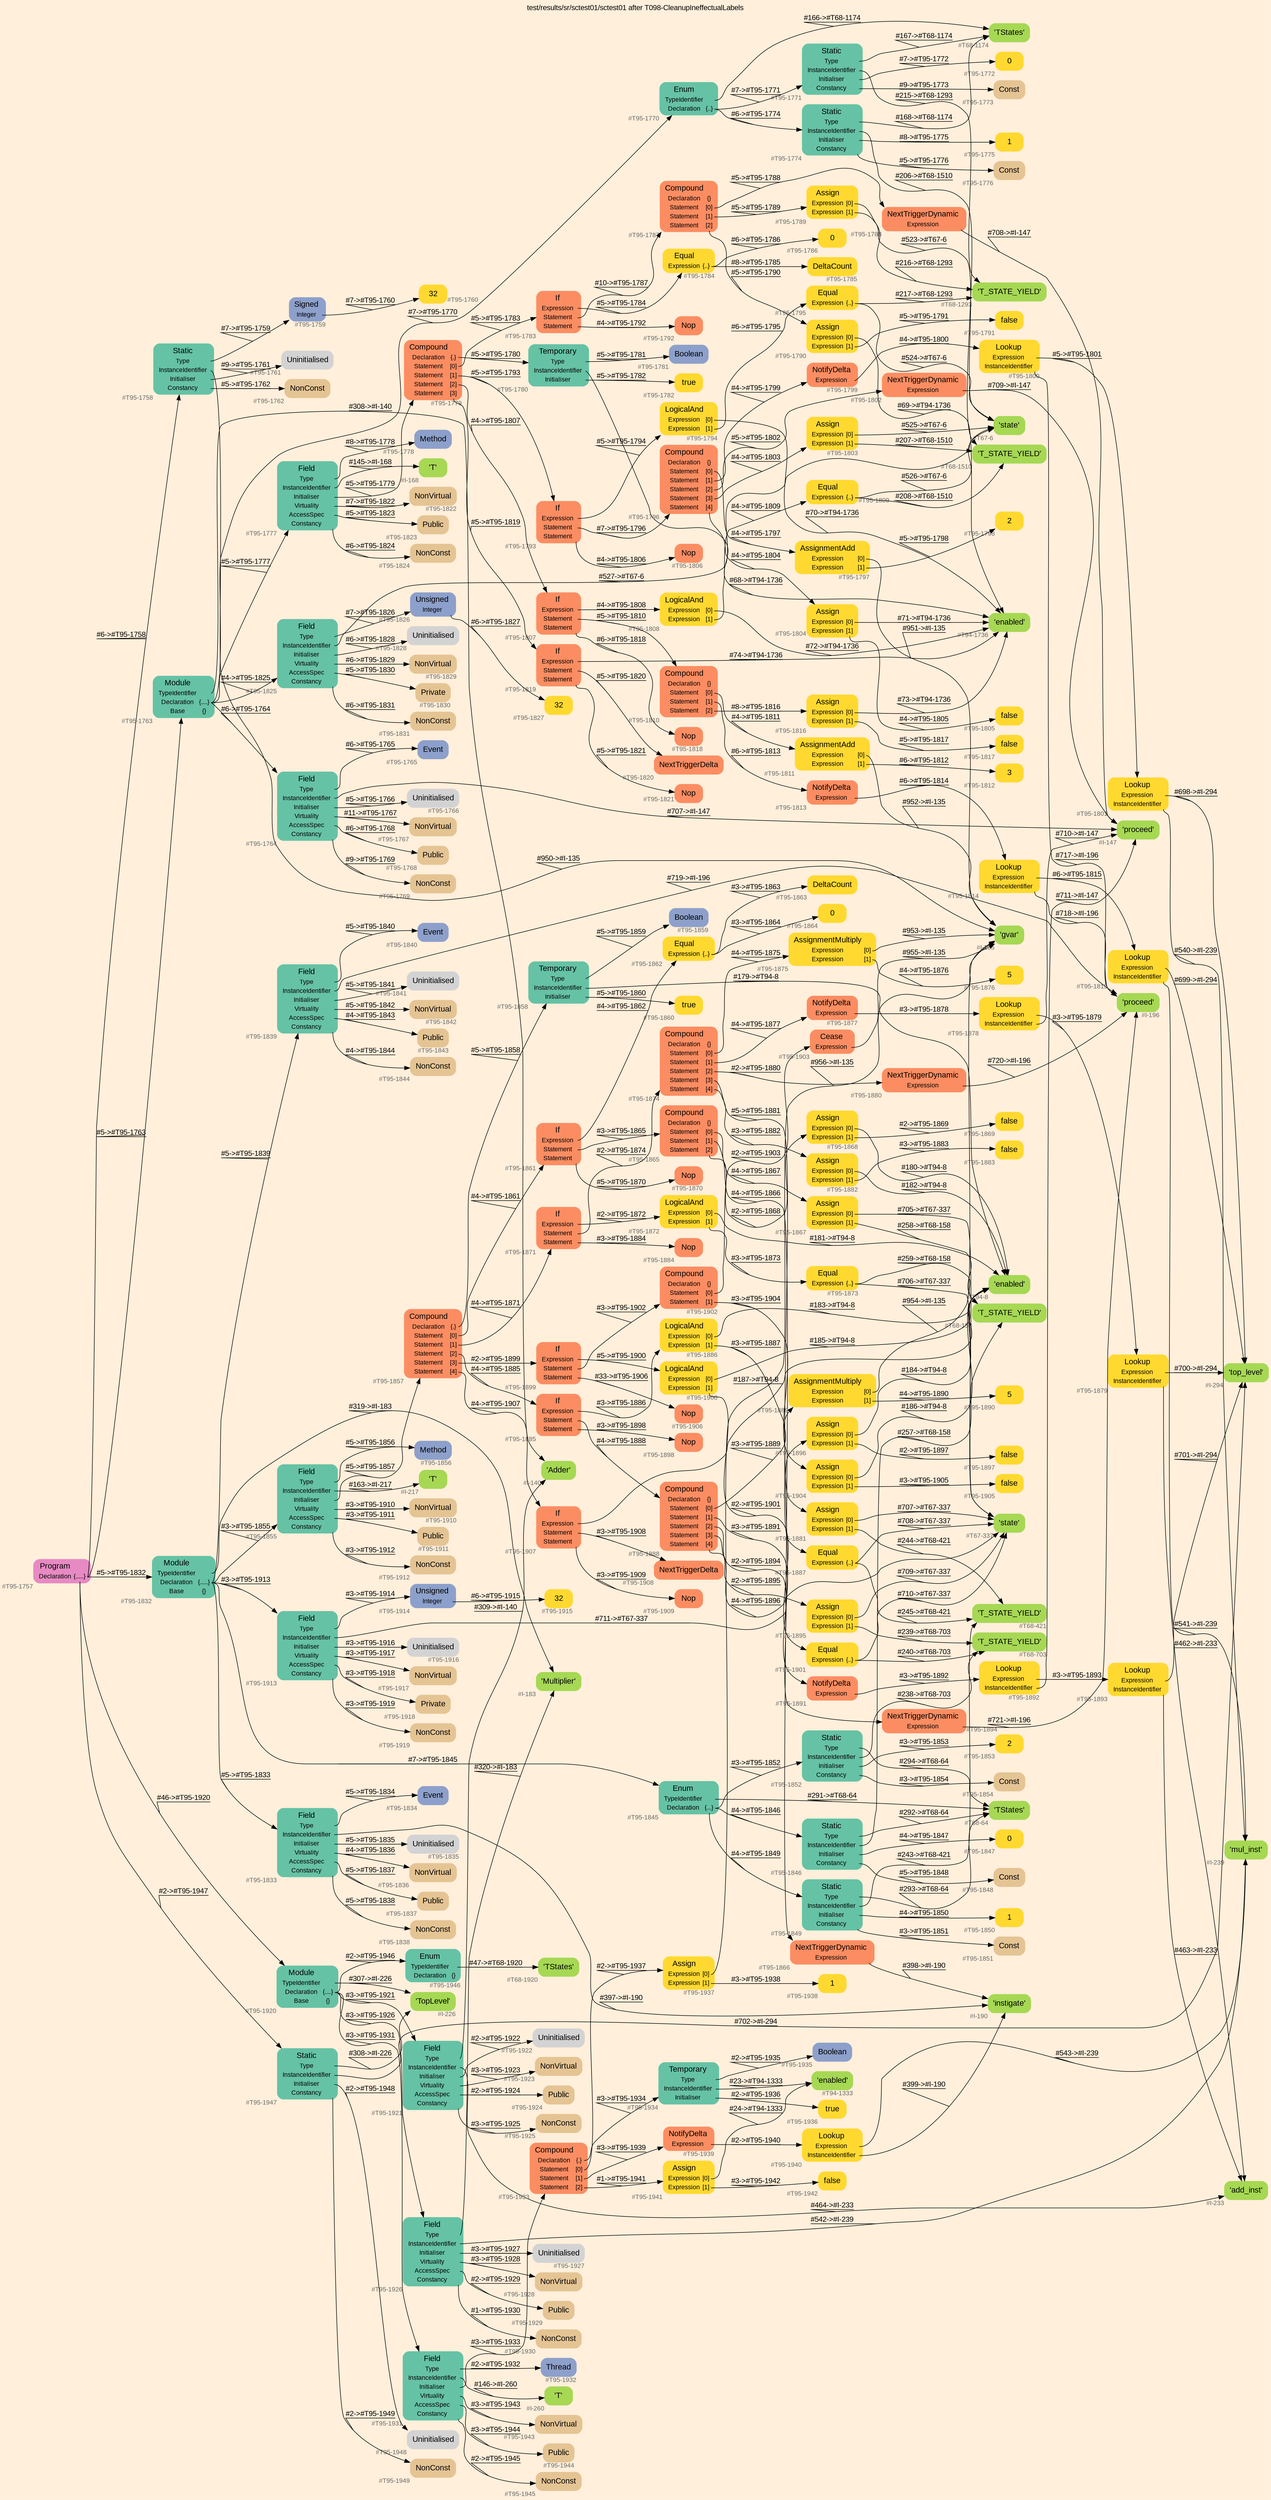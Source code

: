 digraph "test/results/sr/sctest01/sctest01 after T098-CleanupIneffectualLabels" {
label = "test/results/sr/sctest01/sctest01 after T098-CleanupIneffectualLabels"
labelloc = t
graph [
    rankdir = "LR"
    ranksep = 0.3
    bgcolor = antiquewhite1
    color = black
    fontcolor = black
    fontname = "Arial"
];
node [
    fontname = "Arial"
];
edge [
    fontname = "Arial"
];

// -------------------- node figure --------------------
// -------- block #T95-1757 ----------
"#T95-1757" [
    fillcolor = "/set28/4"
    xlabel = "#T95-1757"
    fontsize = "12"
    fontcolor = grey40
    shape = "plaintext"
    label = <<TABLE BORDER="0" CELLBORDER="0" CELLSPACING="0">
     <TR><TD><FONT COLOR="black" POINT-SIZE="15">Program</FONT></TD></TR>
     <TR><TD><FONT COLOR="black" POINT-SIZE="12">Declaration</FONT></TD><TD PORT="port0"><FONT COLOR="black" POINT-SIZE="12">{.....}</FONT></TD></TR>
    </TABLE>>
    style = "rounded,filled"
];

// -------- block #T95-1758 ----------
"#T95-1758" [
    fillcolor = "/set28/1"
    xlabel = "#T95-1758"
    fontsize = "12"
    fontcolor = grey40
    shape = "plaintext"
    label = <<TABLE BORDER="0" CELLBORDER="0" CELLSPACING="0">
     <TR><TD><FONT COLOR="black" POINT-SIZE="15">Static</FONT></TD></TR>
     <TR><TD><FONT COLOR="black" POINT-SIZE="12">Type</FONT></TD><TD PORT="port0"></TD></TR>
     <TR><TD><FONT COLOR="black" POINT-SIZE="12">InstanceIdentifier</FONT></TD><TD PORT="port1"></TD></TR>
     <TR><TD><FONT COLOR="black" POINT-SIZE="12">Initialiser</FONT></TD><TD PORT="port2"></TD></TR>
     <TR><TD><FONT COLOR="black" POINT-SIZE="12">Constancy</FONT></TD><TD PORT="port3"></TD></TR>
    </TABLE>>
    style = "rounded,filled"
];

// -------- block #T95-1759 ----------
"#T95-1759" [
    fillcolor = "/set28/3"
    xlabel = "#T95-1759"
    fontsize = "12"
    fontcolor = grey40
    shape = "plaintext"
    label = <<TABLE BORDER="0" CELLBORDER="0" CELLSPACING="0">
     <TR><TD><FONT COLOR="black" POINT-SIZE="15">Signed</FONT></TD></TR>
     <TR><TD><FONT COLOR="black" POINT-SIZE="12">Integer</FONT></TD><TD PORT="port0"></TD></TR>
    </TABLE>>
    style = "rounded,filled"
];

// -------- block #T95-1760 ----------
"#T95-1760" [
    fillcolor = "/set28/6"
    xlabel = "#T95-1760"
    fontsize = "12"
    fontcolor = grey40
    shape = "plaintext"
    label = <<TABLE BORDER="0" CELLBORDER="0" CELLSPACING="0">
     <TR><TD><FONT COLOR="black" POINT-SIZE="15">32</FONT></TD></TR>
    </TABLE>>
    style = "rounded,filled"
];

// -------- block #I-135 ----------
"#I-135" [
    fillcolor = "/set28/5"
    xlabel = "#I-135"
    fontsize = "12"
    fontcolor = grey40
    shape = "plaintext"
    label = <<TABLE BORDER="0" CELLBORDER="0" CELLSPACING="0">
     <TR><TD><FONT COLOR="black" POINT-SIZE="15">'gvar'</FONT></TD></TR>
    </TABLE>>
    style = "rounded,filled"
];

// -------- block #T95-1761 ----------
"#T95-1761" [
    xlabel = "#T95-1761"
    fontsize = "12"
    fontcolor = grey40
    shape = "plaintext"
    label = <<TABLE BORDER="0" CELLBORDER="0" CELLSPACING="0">
     <TR><TD><FONT COLOR="black" POINT-SIZE="15">Uninitialised</FONT></TD></TR>
    </TABLE>>
    style = "rounded,filled"
];

// -------- block #T95-1762 ----------
"#T95-1762" [
    fillcolor = "/set28/7"
    xlabel = "#T95-1762"
    fontsize = "12"
    fontcolor = grey40
    shape = "plaintext"
    label = <<TABLE BORDER="0" CELLBORDER="0" CELLSPACING="0">
     <TR><TD><FONT COLOR="black" POINT-SIZE="15">NonConst</FONT></TD></TR>
    </TABLE>>
    style = "rounded,filled"
];

// -------- block #T95-1763 ----------
"#T95-1763" [
    fillcolor = "/set28/1"
    xlabel = "#T95-1763"
    fontsize = "12"
    fontcolor = grey40
    shape = "plaintext"
    label = <<TABLE BORDER="0" CELLBORDER="0" CELLSPACING="0">
     <TR><TD><FONT COLOR="black" POINT-SIZE="15">Module</FONT></TD></TR>
     <TR><TD><FONT COLOR="black" POINT-SIZE="12">TypeIdentifier</FONT></TD><TD PORT="port0"></TD></TR>
     <TR><TD><FONT COLOR="black" POINT-SIZE="12">Declaration</FONT></TD><TD PORT="port1"><FONT COLOR="black" POINT-SIZE="12">{....}</FONT></TD></TR>
     <TR><TD><FONT COLOR="black" POINT-SIZE="12">Base</FONT></TD><TD PORT="port2"><FONT COLOR="black" POINT-SIZE="12">{}</FONT></TD></TR>
    </TABLE>>
    style = "rounded,filled"
];

// -------- block #I-140 ----------
"#I-140" [
    fillcolor = "/set28/5"
    xlabel = "#I-140"
    fontsize = "12"
    fontcolor = grey40
    shape = "plaintext"
    label = <<TABLE BORDER="0" CELLBORDER="0" CELLSPACING="0">
     <TR><TD><FONT COLOR="black" POINT-SIZE="15">'Adder'</FONT></TD></TR>
    </TABLE>>
    style = "rounded,filled"
];

// -------- block #T95-1764 ----------
"#T95-1764" [
    fillcolor = "/set28/1"
    xlabel = "#T95-1764"
    fontsize = "12"
    fontcolor = grey40
    shape = "plaintext"
    label = <<TABLE BORDER="0" CELLBORDER="0" CELLSPACING="0">
     <TR><TD><FONT COLOR="black" POINT-SIZE="15">Field</FONT></TD></TR>
     <TR><TD><FONT COLOR="black" POINT-SIZE="12">Type</FONT></TD><TD PORT="port0"></TD></TR>
     <TR><TD><FONT COLOR="black" POINT-SIZE="12">InstanceIdentifier</FONT></TD><TD PORT="port1"></TD></TR>
     <TR><TD><FONT COLOR="black" POINT-SIZE="12">Initialiser</FONT></TD><TD PORT="port2"></TD></TR>
     <TR><TD><FONT COLOR="black" POINT-SIZE="12">Virtuality</FONT></TD><TD PORT="port3"></TD></TR>
     <TR><TD><FONT COLOR="black" POINT-SIZE="12">AccessSpec</FONT></TD><TD PORT="port4"></TD></TR>
     <TR><TD><FONT COLOR="black" POINT-SIZE="12">Constancy</FONT></TD><TD PORT="port5"></TD></TR>
    </TABLE>>
    style = "rounded,filled"
];

// -------- block #T95-1765 ----------
"#T95-1765" [
    fillcolor = "/set28/3"
    xlabel = "#T95-1765"
    fontsize = "12"
    fontcolor = grey40
    shape = "plaintext"
    label = <<TABLE BORDER="0" CELLBORDER="0" CELLSPACING="0">
     <TR><TD><FONT COLOR="black" POINT-SIZE="15">Event</FONT></TD></TR>
    </TABLE>>
    style = "rounded,filled"
];

// -------- block #I-147 ----------
"#I-147" [
    fillcolor = "/set28/5"
    xlabel = "#I-147"
    fontsize = "12"
    fontcolor = grey40
    shape = "plaintext"
    label = <<TABLE BORDER="0" CELLBORDER="0" CELLSPACING="0">
     <TR><TD><FONT COLOR="black" POINT-SIZE="15">'proceed'</FONT></TD></TR>
    </TABLE>>
    style = "rounded,filled"
];

// -------- block #T95-1766 ----------
"#T95-1766" [
    xlabel = "#T95-1766"
    fontsize = "12"
    fontcolor = grey40
    shape = "plaintext"
    label = <<TABLE BORDER="0" CELLBORDER="0" CELLSPACING="0">
     <TR><TD><FONT COLOR="black" POINT-SIZE="15">Uninitialised</FONT></TD></TR>
    </TABLE>>
    style = "rounded,filled"
];

// -------- block #T95-1767 ----------
"#T95-1767" [
    fillcolor = "/set28/7"
    xlabel = "#T95-1767"
    fontsize = "12"
    fontcolor = grey40
    shape = "plaintext"
    label = <<TABLE BORDER="0" CELLBORDER="0" CELLSPACING="0">
     <TR><TD><FONT COLOR="black" POINT-SIZE="15">NonVirtual</FONT></TD></TR>
    </TABLE>>
    style = "rounded,filled"
];

// -------- block #T95-1768 ----------
"#T95-1768" [
    fillcolor = "/set28/7"
    xlabel = "#T95-1768"
    fontsize = "12"
    fontcolor = grey40
    shape = "plaintext"
    label = <<TABLE BORDER="0" CELLBORDER="0" CELLSPACING="0">
     <TR><TD><FONT COLOR="black" POINT-SIZE="15">Public</FONT></TD></TR>
    </TABLE>>
    style = "rounded,filled"
];

// -------- block #T95-1769 ----------
"#T95-1769" [
    fillcolor = "/set28/7"
    xlabel = "#T95-1769"
    fontsize = "12"
    fontcolor = grey40
    shape = "plaintext"
    label = <<TABLE BORDER="0" CELLBORDER="0" CELLSPACING="0">
     <TR><TD><FONT COLOR="black" POINT-SIZE="15">NonConst</FONT></TD></TR>
    </TABLE>>
    style = "rounded,filled"
];

// -------- block #T95-1770 ----------
"#T95-1770" [
    fillcolor = "/set28/1"
    xlabel = "#T95-1770"
    fontsize = "12"
    fontcolor = grey40
    shape = "plaintext"
    label = <<TABLE BORDER="0" CELLBORDER="0" CELLSPACING="0">
     <TR><TD><FONT COLOR="black" POINT-SIZE="15">Enum</FONT></TD></TR>
     <TR><TD><FONT COLOR="black" POINT-SIZE="12">TypeIdentifier</FONT></TD><TD PORT="port0"></TD></TR>
     <TR><TD><FONT COLOR="black" POINT-SIZE="12">Declaration</FONT></TD><TD PORT="port1"><FONT COLOR="black" POINT-SIZE="12">{..}</FONT></TD></TR>
    </TABLE>>
    style = "rounded,filled"
];

// -------- block #T68-1174 ----------
"#T68-1174" [
    fillcolor = "/set28/5"
    xlabel = "#T68-1174"
    fontsize = "12"
    fontcolor = grey40
    shape = "plaintext"
    label = <<TABLE BORDER="0" CELLBORDER="0" CELLSPACING="0">
     <TR><TD><FONT COLOR="black" POINT-SIZE="15">'TStates'</FONT></TD></TR>
    </TABLE>>
    style = "rounded,filled"
];

// -------- block #T95-1771 ----------
"#T95-1771" [
    fillcolor = "/set28/1"
    xlabel = "#T95-1771"
    fontsize = "12"
    fontcolor = grey40
    shape = "plaintext"
    label = <<TABLE BORDER="0" CELLBORDER="0" CELLSPACING="0">
     <TR><TD><FONT COLOR="black" POINT-SIZE="15">Static</FONT></TD></TR>
     <TR><TD><FONT COLOR="black" POINT-SIZE="12">Type</FONT></TD><TD PORT="port0"></TD></TR>
     <TR><TD><FONT COLOR="black" POINT-SIZE="12">InstanceIdentifier</FONT></TD><TD PORT="port1"></TD></TR>
     <TR><TD><FONT COLOR="black" POINT-SIZE="12">Initialiser</FONT></TD><TD PORT="port2"></TD></TR>
     <TR><TD><FONT COLOR="black" POINT-SIZE="12">Constancy</FONT></TD><TD PORT="port3"></TD></TR>
    </TABLE>>
    style = "rounded,filled"
];

// -------- block #T68-1293 ----------
"#T68-1293" [
    fillcolor = "/set28/5"
    xlabel = "#T68-1293"
    fontsize = "12"
    fontcolor = grey40
    shape = "plaintext"
    label = <<TABLE BORDER="0" CELLBORDER="0" CELLSPACING="0">
     <TR><TD><FONT COLOR="black" POINT-SIZE="15">'T_STATE_YIELD'</FONT></TD></TR>
    </TABLE>>
    style = "rounded,filled"
];

// -------- block #T95-1772 ----------
"#T95-1772" [
    fillcolor = "/set28/6"
    xlabel = "#T95-1772"
    fontsize = "12"
    fontcolor = grey40
    shape = "plaintext"
    label = <<TABLE BORDER="0" CELLBORDER="0" CELLSPACING="0">
     <TR><TD><FONT COLOR="black" POINT-SIZE="15">0</FONT></TD></TR>
    </TABLE>>
    style = "rounded,filled"
];

// -------- block #T95-1773 ----------
"#T95-1773" [
    fillcolor = "/set28/7"
    xlabel = "#T95-1773"
    fontsize = "12"
    fontcolor = grey40
    shape = "plaintext"
    label = <<TABLE BORDER="0" CELLBORDER="0" CELLSPACING="0">
     <TR><TD><FONT COLOR="black" POINT-SIZE="15">Const</FONT></TD></TR>
    </TABLE>>
    style = "rounded,filled"
];

// -------- block #T95-1774 ----------
"#T95-1774" [
    fillcolor = "/set28/1"
    xlabel = "#T95-1774"
    fontsize = "12"
    fontcolor = grey40
    shape = "plaintext"
    label = <<TABLE BORDER="0" CELLBORDER="0" CELLSPACING="0">
     <TR><TD><FONT COLOR="black" POINT-SIZE="15">Static</FONT></TD></TR>
     <TR><TD><FONT COLOR="black" POINT-SIZE="12">Type</FONT></TD><TD PORT="port0"></TD></TR>
     <TR><TD><FONT COLOR="black" POINT-SIZE="12">InstanceIdentifier</FONT></TD><TD PORT="port1"></TD></TR>
     <TR><TD><FONT COLOR="black" POINT-SIZE="12">Initialiser</FONT></TD><TD PORT="port2"></TD></TR>
     <TR><TD><FONT COLOR="black" POINT-SIZE="12">Constancy</FONT></TD><TD PORT="port3"></TD></TR>
    </TABLE>>
    style = "rounded,filled"
];

// -------- block #T68-1510 ----------
"#T68-1510" [
    fillcolor = "/set28/5"
    xlabel = "#T68-1510"
    fontsize = "12"
    fontcolor = grey40
    shape = "plaintext"
    label = <<TABLE BORDER="0" CELLBORDER="0" CELLSPACING="0">
     <TR><TD><FONT COLOR="black" POINT-SIZE="15">'T_STATE_YIELD'</FONT></TD></TR>
    </TABLE>>
    style = "rounded,filled"
];

// -------- block #T95-1775 ----------
"#T95-1775" [
    fillcolor = "/set28/6"
    xlabel = "#T95-1775"
    fontsize = "12"
    fontcolor = grey40
    shape = "plaintext"
    label = <<TABLE BORDER="0" CELLBORDER="0" CELLSPACING="0">
     <TR><TD><FONT COLOR="black" POINT-SIZE="15">1</FONT></TD></TR>
    </TABLE>>
    style = "rounded,filled"
];

// -------- block #T95-1776 ----------
"#T95-1776" [
    fillcolor = "/set28/7"
    xlabel = "#T95-1776"
    fontsize = "12"
    fontcolor = grey40
    shape = "plaintext"
    label = <<TABLE BORDER="0" CELLBORDER="0" CELLSPACING="0">
     <TR><TD><FONT COLOR="black" POINT-SIZE="15">Const</FONT></TD></TR>
    </TABLE>>
    style = "rounded,filled"
];

// -------- block #T95-1777 ----------
"#T95-1777" [
    fillcolor = "/set28/1"
    xlabel = "#T95-1777"
    fontsize = "12"
    fontcolor = grey40
    shape = "plaintext"
    label = <<TABLE BORDER="0" CELLBORDER="0" CELLSPACING="0">
     <TR><TD><FONT COLOR="black" POINT-SIZE="15">Field</FONT></TD></TR>
     <TR><TD><FONT COLOR="black" POINT-SIZE="12">Type</FONT></TD><TD PORT="port0"></TD></TR>
     <TR><TD><FONT COLOR="black" POINT-SIZE="12">InstanceIdentifier</FONT></TD><TD PORT="port1"></TD></TR>
     <TR><TD><FONT COLOR="black" POINT-SIZE="12">Initialiser</FONT></TD><TD PORT="port2"></TD></TR>
     <TR><TD><FONT COLOR="black" POINT-SIZE="12">Virtuality</FONT></TD><TD PORT="port3"></TD></TR>
     <TR><TD><FONT COLOR="black" POINT-SIZE="12">AccessSpec</FONT></TD><TD PORT="port4"></TD></TR>
     <TR><TD><FONT COLOR="black" POINT-SIZE="12">Constancy</FONT></TD><TD PORT="port5"></TD></TR>
    </TABLE>>
    style = "rounded,filled"
];

// -------- block #T95-1778 ----------
"#T95-1778" [
    fillcolor = "/set28/3"
    xlabel = "#T95-1778"
    fontsize = "12"
    fontcolor = grey40
    shape = "plaintext"
    label = <<TABLE BORDER="0" CELLBORDER="0" CELLSPACING="0">
     <TR><TD><FONT COLOR="black" POINT-SIZE="15">Method</FONT></TD></TR>
    </TABLE>>
    style = "rounded,filled"
];

// -------- block #I-168 ----------
"#I-168" [
    fillcolor = "/set28/5"
    xlabel = "#I-168"
    fontsize = "12"
    fontcolor = grey40
    shape = "plaintext"
    label = <<TABLE BORDER="0" CELLBORDER="0" CELLSPACING="0">
     <TR><TD><FONT COLOR="black" POINT-SIZE="15">'T'</FONT></TD></TR>
    </TABLE>>
    style = "rounded,filled"
];

// -------- block #T95-1779 ----------
"#T95-1779" [
    fillcolor = "/set28/2"
    xlabel = "#T95-1779"
    fontsize = "12"
    fontcolor = grey40
    shape = "plaintext"
    label = <<TABLE BORDER="0" CELLBORDER="0" CELLSPACING="0">
     <TR><TD><FONT COLOR="black" POINT-SIZE="15">Compound</FONT></TD></TR>
     <TR><TD><FONT COLOR="black" POINT-SIZE="12">Declaration</FONT></TD><TD PORT="port0"><FONT COLOR="black" POINT-SIZE="12">{.}</FONT></TD></TR>
     <TR><TD><FONT COLOR="black" POINT-SIZE="12">Statement</FONT></TD><TD PORT="port1"><FONT COLOR="black" POINT-SIZE="12">[0]</FONT></TD></TR>
     <TR><TD><FONT COLOR="black" POINT-SIZE="12">Statement</FONT></TD><TD PORT="port2"><FONT COLOR="black" POINT-SIZE="12">[1]</FONT></TD></TR>
     <TR><TD><FONT COLOR="black" POINT-SIZE="12">Statement</FONT></TD><TD PORT="port3"><FONT COLOR="black" POINT-SIZE="12">[2]</FONT></TD></TR>
     <TR><TD><FONT COLOR="black" POINT-SIZE="12">Statement</FONT></TD><TD PORT="port4"><FONT COLOR="black" POINT-SIZE="12">[3]</FONT></TD></TR>
    </TABLE>>
    style = "rounded,filled"
];

// -------- block #T95-1780 ----------
"#T95-1780" [
    fillcolor = "/set28/1"
    xlabel = "#T95-1780"
    fontsize = "12"
    fontcolor = grey40
    shape = "plaintext"
    label = <<TABLE BORDER="0" CELLBORDER="0" CELLSPACING="0">
     <TR><TD><FONT COLOR="black" POINT-SIZE="15">Temporary</FONT></TD></TR>
     <TR><TD><FONT COLOR="black" POINT-SIZE="12">Type</FONT></TD><TD PORT="port0"></TD></TR>
     <TR><TD><FONT COLOR="black" POINT-SIZE="12">InstanceIdentifier</FONT></TD><TD PORT="port1"></TD></TR>
     <TR><TD><FONT COLOR="black" POINT-SIZE="12">Initialiser</FONT></TD><TD PORT="port2"></TD></TR>
    </TABLE>>
    style = "rounded,filled"
];

// -------- block #T95-1781 ----------
"#T95-1781" [
    fillcolor = "/set28/3"
    xlabel = "#T95-1781"
    fontsize = "12"
    fontcolor = grey40
    shape = "plaintext"
    label = <<TABLE BORDER="0" CELLBORDER="0" CELLSPACING="0">
     <TR><TD><FONT COLOR="black" POINT-SIZE="15">Boolean</FONT></TD></TR>
    </TABLE>>
    style = "rounded,filled"
];

// -------- block #T94-1736 ----------
"#T94-1736" [
    fillcolor = "/set28/5"
    xlabel = "#T94-1736"
    fontsize = "12"
    fontcolor = grey40
    shape = "plaintext"
    label = <<TABLE BORDER="0" CELLBORDER="0" CELLSPACING="0">
     <TR><TD><FONT COLOR="black" POINT-SIZE="15">'enabled'</FONT></TD></TR>
    </TABLE>>
    style = "rounded,filled"
];

// -------- block #T95-1782 ----------
"#T95-1782" [
    fillcolor = "/set28/6"
    xlabel = "#T95-1782"
    fontsize = "12"
    fontcolor = grey40
    shape = "plaintext"
    label = <<TABLE BORDER="0" CELLBORDER="0" CELLSPACING="0">
     <TR><TD><FONT COLOR="black" POINT-SIZE="15">true</FONT></TD></TR>
    </TABLE>>
    style = "rounded,filled"
];

// -------- block #T95-1783 ----------
"#T95-1783" [
    fillcolor = "/set28/2"
    xlabel = "#T95-1783"
    fontsize = "12"
    fontcolor = grey40
    shape = "plaintext"
    label = <<TABLE BORDER="0" CELLBORDER="0" CELLSPACING="0">
     <TR><TD><FONT COLOR="black" POINT-SIZE="15">If</FONT></TD></TR>
     <TR><TD><FONT COLOR="black" POINT-SIZE="12">Expression</FONT></TD><TD PORT="port0"></TD></TR>
     <TR><TD><FONT COLOR="black" POINT-SIZE="12">Statement</FONT></TD><TD PORT="port1"></TD></TR>
     <TR><TD><FONT COLOR="black" POINT-SIZE="12">Statement</FONT></TD><TD PORT="port2"></TD></TR>
    </TABLE>>
    style = "rounded,filled"
];

// -------- block #T95-1784 ----------
"#T95-1784" [
    fillcolor = "/set28/6"
    xlabel = "#T95-1784"
    fontsize = "12"
    fontcolor = grey40
    shape = "plaintext"
    label = <<TABLE BORDER="0" CELLBORDER="0" CELLSPACING="0">
     <TR><TD><FONT COLOR="black" POINT-SIZE="15">Equal</FONT></TD></TR>
     <TR><TD><FONT COLOR="black" POINT-SIZE="12">Expression</FONT></TD><TD PORT="port0"><FONT COLOR="black" POINT-SIZE="12">{..}</FONT></TD></TR>
    </TABLE>>
    style = "rounded,filled"
];

// -------- block #T95-1785 ----------
"#T95-1785" [
    fillcolor = "/set28/6"
    xlabel = "#T95-1785"
    fontsize = "12"
    fontcolor = grey40
    shape = "plaintext"
    label = <<TABLE BORDER="0" CELLBORDER="0" CELLSPACING="0">
     <TR><TD><FONT COLOR="black" POINT-SIZE="15">DeltaCount</FONT></TD></TR>
    </TABLE>>
    style = "rounded,filled"
];

// -------- block #T95-1786 ----------
"#T95-1786" [
    fillcolor = "/set28/6"
    xlabel = "#T95-1786"
    fontsize = "12"
    fontcolor = grey40
    shape = "plaintext"
    label = <<TABLE BORDER="0" CELLBORDER="0" CELLSPACING="0">
     <TR><TD><FONT COLOR="black" POINT-SIZE="15">0</FONT></TD></TR>
    </TABLE>>
    style = "rounded,filled"
];

// -------- block #T95-1787 ----------
"#T95-1787" [
    fillcolor = "/set28/2"
    xlabel = "#T95-1787"
    fontsize = "12"
    fontcolor = grey40
    shape = "plaintext"
    label = <<TABLE BORDER="0" CELLBORDER="0" CELLSPACING="0">
     <TR><TD><FONT COLOR="black" POINT-SIZE="15">Compound</FONT></TD></TR>
     <TR><TD><FONT COLOR="black" POINT-SIZE="12">Declaration</FONT></TD><TD PORT="port0"><FONT COLOR="black" POINT-SIZE="12">{}</FONT></TD></TR>
     <TR><TD><FONT COLOR="black" POINT-SIZE="12">Statement</FONT></TD><TD PORT="port1"><FONT COLOR="black" POINT-SIZE="12">[0]</FONT></TD></TR>
     <TR><TD><FONT COLOR="black" POINT-SIZE="12">Statement</FONT></TD><TD PORT="port2"><FONT COLOR="black" POINT-SIZE="12">[1]</FONT></TD></TR>
     <TR><TD><FONT COLOR="black" POINT-SIZE="12">Statement</FONT></TD><TD PORT="port3"><FONT COLOR="black" POINT-SIZE="12">[2]</FONT></TD></TR>
    </TABLE>>
    style = "rounded,filled"
];

// -------- block #T95-1788 ----------
"#T95-1788" [
    fillcolor = "/set28/2"
    xlabel = "#T95-1788"
    fontsize = "12"
    fontcolor = grey40
    shape = "plaintext"
    label = <<TABLE BORDER="0" CELLBORDER="0" CELLSPACING="0">
     <TR><TD><FONT COLOR="black" POINT-SIZE="15">NextTriggerDynamic</FONT></TD></TR>
     <TR><TD><FONT COLOR="black" POINT-SIZE="12">Expression</FONT></TD><TD PORT="port0"></TD></TR>
    </TABLE>>
    style = "rounded,filled"
];

// -------- block #T95-1789 ----------
"#T95-1789" [
    fillcolor = "/set28/6"
    xlabel = "#T95-1789"
    fontsize = "12"
    fontcolor = grey40
    shape = "plaintext"
    label = <<TABLE BORDER="0" CELLBORDER="0" CELLSPACING="0">
     <TR><TD><FONT COLOR="black" POINT-SIZE="15">Assign</FONT></TD></TR>
     <TR><TD><FONT COLOR="black" POINT-SIZE="12">Expression</FONT></TD><TD PORT="port0"><FONT COLOR="black" POINT-SIZE="12">[0]</FONT></TD></TR>
     <TR><TD><FONT COLOR="black" POINT-SIZE="12">Expression</FONT></TD><TD PORT="port1"><FONT COLOR="black" POINT-SIZE="12">[1]</FONT></TD></TR>
    </TABLE>>
    style = "rounded,filled"
];

// -------- block #T67-6 ----------
"#T67-6" [
    fillcolor = "/set28/5"
    xlabel = "#T67-6"
    fontsize = "12"
    fontcolor = grey40
    shape = "plaintext"
    label = <<TABLE BORDER="0" CELLBORDER="0" CELLSPACING="0">
     <TR><TD><FONT COLOR="black" POINT-SIZE="15">'state'</FONT></TD></TR>
    </TABLE>>
    style = "rounded,filled"
];

// -------- block #T95-1790 ----------
"#T95-1790" [
    fillcolor = "/set28/6"
    xlabel = "#T95-1790"
    fontsize = "12"
    fontcolor = grey40
    shape = "plaintext"
    label = <<TABLE BORDER="0" CELLBORDER="0" CELLSPACING="0">
     <TR><TD><FONT COLOR="black" POINT-SIZE="15">Assign</FONT></TD></TR>
     <TR><TD><FONT COLOR="black" POINT-SIZE="12">Expression</FONT></TD><TD PORT="port0"><FONT COLOR="black" POINT-SIZE="12">[0]</FONT></TD></TR>
     <TR><TD><FONT COLOR="black" POINT-SIZE="12">Expression</FONT></TD><TD PORT="port1"><FONT COLOR="black" POINT-SIZE="12">[1]</FONT></TD></TR>
    </TABLE>>
    style = "rounded,filled"
];

// -------- block #T95-1791 ----------
"#T95-1791" [
    fillcolor = "/set28/6"
    xlabel = "#T95-1791"
    fontsize = "12"
    fontcolor = grey40
    shape = "plaintext"
    label = <<TABLE BORDER="0" CELLBORDER="0" CELLSPACING="0">
     <TR><TD><FONT COLOR="black" POINT-SIZE="15">false</FONT></TD></TR>
    </TABLE>>
    style = "rounded,filled"
];

// -------- block #T95-1792 ----------
"#T95-1792" [
    fillcolor = "/set28/2"
    xlabel = "#T95-1792"
    fontsize = "12"
    fontcolor = grey40
    shape = "plaintext"
    label = <<TABLE BORDER="0" CELLBORDER="0" CELLSPACING="0">
     <TR><TD><FONT COLOR="black" POINT-SIZE="15">Nop</FONT></TD></TR>
    </TABLE>>
    style = "rounded,filled"
];

// -------- block #T95-1793 ----------
"#T95-1793" [
    fillcolor = "/set28/2"
    xlabel = "#T95-1793"
    fontsize = "12"
    fontcolor = grey40
    shape = "plaintext"
    label = <<TABLE BORDER="0" CELLBORDER="0" CELLSPACING="0">
     <TR><TD><FONT COLOR="black" POINT-SIZE="15">If</FONT></TD></TR>
     <TR><TD><FONT COLOR="black" POINT-SIZE="12">Expression</FONT></TD><TD PORT="port0"></TD></TR>
     <TR><TD><FONT COLOR="black" POINT-SIZE="12">Statement</FONT></TD><TD PORT="port1"></TD></TR>
     <TR><TD><FONT COLOR="black" POINT-SIZE="12">Statement</FONT></TD><TD PORT="port2"></TD></TR>
    </TABLE>>
    style = "rounded,filled"
];

// -------- block #T95-1794 ----------
"#T95-1794" [
    fillcolor = "/set28/6"
    xlabel = "#T95-1794"
    fontsize = "12"
    fontcolor = grey40
    shape = "plaintext"
    label = <<TABLE BORDER="0" CELLBORDER="0" CELLSPACING="0">
     <TR><TD><FONT COLOR="black" POINT-SIZE="15">LogicalAnd</FONT></TD></TR>
     <TR><TD><FONT COLOR="black" POINT-SIZE="12">Expression</FONT></TD><TD PORT="port0"><FONT COLOR="black" POINT-SIZE="12">[0]</FONT></TD></TR>
     <TR><TD><FONT COLOR="black" POINT-SIZE="12">Expression</FONT></TD><TD PORT="port1"><FONT COLOR="black" POINT-SIZE="12">[1]</FONT></TD></TR>
    </TABLE>>
    style = "rounded,filled"
];

// -------- block #T95-1795 ----------
"#T95-1795" [
    fillcolor = "/set28/6"
    xlabel = "#T95-1795"
    fontsize = "12"
    fontcolor = grey40
    shape = "plaintext"
    label = <<TABLE BORDER="0" CELLBORDER="0" CELLSPACING="0">
     <TR><TD><FONT COLOR="black" POINT-SIZE="15">Equal</FONT></TD></TR>
     <TR><TD><FONT COLOR="black" POINT-SIZE="12">Expression</FONT></TD><TD PORT="port0"><FONT COLOR="black" POINT-SIZE="12">{..}</FONT></TD></TR>
    </TABLE>>
    style = "rounded,filled"
];

// -------- block #T95-1796 ----------
"#T95-1796" [
    fillcolor = "/set28/2"
    xlabel = "#T95-1796"
    fontsize = "12"
    fontcolor = grey40
    shape = "plaintext"
    label = <<TABLE BORDER="0" CELLBORDER="0" CELLSPACING="0">
     <TR><TD><FONT COLOR="black" POINT-SIZE="15">Compound</FONT></TD></TR>
     <TR><TD><FONT COLOR="black" POINT-SIZE="12">Declaration</FONT></TD><TD PORT="port0"><FONT COLOR="black" POINT-SIZE="12">{}</FONT></TD></TR>
     <TR><TD><FONT COLOR="black" POINT-SIZE="12">Statement</FONT></TD><TD PORT="port1"><FONT COLOR="black" POINT-SIZE="12">[0]</FONT></TD></TR>
     <TR><TD><FONT COLOR="black" POINT-SIZE="12">Statement</FONT></TD><TD PORT="port2"><FONT COLOR="black" POINT-SIZE="12">[1]</FONT></TD></TR>
     <TR><TD><FONT COLOR="black" POINT-SIZE="12">Statement</FONT></TD><TD PORT="port3"><FONT COLOR="black" POINT-SIZE="12">[2]</FONT></TD></TR>
     <TR><TD><FONT COLOR="black" POINT-SIZE="12">Statement</FONT></TD><TD PORT="port4"><FONT COLOR="black" POINT-SIZE="12">[3]</FONT></TD></TR>
     <TR><TD><FONT COLOR="black" POINT-SIZE="12">Statement</FONT></TD><TD PORT="port5"><FONT COLOR="black" POINT-SIZE="12">[4]</FONT></TD></TR>
    </TABLE>>
    style = "rounded,filled"
];

// -------- block #T95-1797 ----------
"#T95-1797" [
    fillcolor = "/set28/6"
    xlabel = "#T95-1797"
    fontsize = "12"
    fontcolor = grey40
    shape = "plaintext"
    label = <<TABLE BORDER="0" CELLBORDER="0" CELLSPACING="0">
     <TR><TD><FONT COLOR="black" POINT-SIZE="15">AssignmentAdd</FONT></TD></TR>
     <TR><TD><FONT COLOR="black" POINT-SIZE="12">Expression</FONT></TD><TD PORT="port0"><FONT COLOR="black" POINT-SIZE="12">[0]</FONT></TD></TR>
     <TR><TD><FONT COLOR="black" POINT-SIZE="12">Expression</FONT></TD><TD PORT="port1"><FONT COLOR="black" POINT-SIZE="12">[1]</FONT></TD></TR>
    </TABLE>>
    style = "rounded,filled"
];

// -------- block #T95-1798 ----------
"#T95-1798" [
    fillcolor = "/set28/6"
    xlabel = "#T95-1798"
    fontsize = "12"
    fontcolor = grey40
    shape = "plaintext"
    label = <<TABLE BORDER="0" CELLBORDER="0" CELLSPACING="0">
     <TR><TD><FONT COLOR="black" POINT-SIZE="15">2</FONT></TD></TR>
    </TABLE>>
    style = "rounded,filled"
];

// -------- block #T95-1799 ----------
"#T95-1799" [
    fillcolor = "/set28/2"
    xlabel = "#T95-1799"
    fontsize = "12"
    fontcolor = grey40
    shape = "plaintext"
    label = <<TABLE BORDER="0" CELLBORDER="0" CELLSPACING="0">
     <TR><TD><FONT COLOR="black" POINT-SIZE="15">NotifyDelta</FONT></TD></TR>
     <TR><TD><FONT COLOR="black" POINT-SIZE="12">Expression</FONT></TD><TD PORT="port0"></TD></TR>
    </TABLE>>
    style = "rounded,filled"
];

// -------- block #T95-1800 ----------
"#T95-1800" [
    fillcolor = "/set28/6"
    xlabel = "#T95-1800"
    fontsize = "12"
    fontcolor = grey40
    shape = "plaintext"
    label = <<TABLE BORDER="0" CELLBORDER="0" CELLSPACING="0">
     <TR><TD><FONT COLOR="black" POINT-SIZE="15">Lookup</FONT></TD></TR>
     <TR><TD><FONT COLOR="black" POINT-SIZE="12">Expression</FONT></TD><TD PORT="port0"></TD></TR>
     <TR><TD><FONT COLOR="black" POINT-SIZE="12">InstanceIdentifier</FONT></TD><TD PORT="port1"></TD></TR>
    </TABLE>>
    style = "rounded,filled"
];

// -------- block #T95-1801 ----------
"#T95-1801" [
    fillcolor = "/set28/6"
    xlabel = "#T95-1801"
    fontsize = "12"
    fontcolor = grey40
    shape = "plaintext"
    label = <<TABLE BORDER="0" CELLBORDER="0" CELLSPACING="0">
     <TR><TD><FONT COLOR="black" POINT-SIZE="15">Lookup</FONT></TD></TR>
     <TR><TD><FONT COLOR="black" POINT-SIZE="12">Expression</FONT></TD><TD PORT="port0"></TD></TR>
     <TR><TD><FONT COLOR="black" POINT-SIZE="12">InstanceIdentifier</FONT></TD><TD PORT="port1"></TD></TR>
    </TABLE>>
    style = "rounded,filled"
];

// -------- block #I-294 ----------
"#I-294" [
    fillcolor = "/set28/5"
    xlabel = "#I-294"
    fontsize = "12"
    fontcolor = grey40
    shape = "plaintext"
    label = <<TABLE BORDER="0" CELLBORDER="0" CELLSPACING="0">
     <TR><TD><FONT COLOR="black" POINT-SIZE="15">'top_level'</FONT></TD></TR>
    </TABLE>>
    style = "rounded,filled"
];

// -------- block #I-239 ----------
"#I-239" [
    fillcolor = "/set28/5"
    xlabel = "#I-239"
    fontsize = "12"
    fontcolor = grey40
    shape = "plaintext"
    label = <<TABLE BORDER="0" CELLBORDER="0" CELLSPACING="0">
     <TR><TD><FONT COLOR="black" POINT-SIZE="15">'mul_inst'</FONT></TD></TR>
    </TABLE>>
    style = "rounded,filled"
];

// -------- block #I-196 ----------
"#I-196" [
    fillcolor = "/set28/5"
    xlabel = "#I-196"
    fontsize = "12"
    fontcolor = grey40
    shape = "plaintext"
    label = <<TABLE BORDER="0" CELLBORDER="0" CELLSPACING="0">
     <TR><TD><FONT COLOR="black" POINT-SIZE="15">'proceed'</FONT></TD></TR>
    </TABLE>>
    style = "rounded,filled"
];

// -------- block #T95-1802 ----------
"#T95-1802" [
    fillcolor = "/set28/2"
    xlabel = "#T95-1802"
    fontsize = "12"
    fontcolor = grey40
    shape = "plaintext"
    label = <<TABLE BORDER="0" CELLBORDER="0" CELLSPACING="0">
     <TR><TD><FONT COLOR="black" POINT-SIZE="15">NextTriggerDynamic</FONT></TD></TR>
     <TR><TD><FONT COLOR="black" POINT-SIZE="12">Expression</FONT></TD><TD PORT="port0"></TD></TR>
    </TABLE>>
    style = "rounded,filled"
];

// -------- block #T95-1803 ----------
"#T95-1803" [
    fillcolor = "/set28/6"
    xlabel = "#T95-1803"
    fontsize = "12"
    fontcolor = grey40
    shape = "plaintext"
    label = <<TABLE BORDER="0" CELLBORDER="0" CELLSPACING="0">
     <TR><TD><FONT COLOR="black" POINT-SIZE="15">Assign</FONT></TD></TR>
     <TR><TD><FONT COLOR="black" POINT-SIZE="12">Expression</FONT></TD><TD PORT="port0"><FONT COLOR="black" POINT-SIZE="12">[0]</FONT></TD></TR>
     <TR><TD><FONT COLOR="black" POINT-SIZE="12">Expression</FONT></TD><TD PORT="port1"><FONT COLOR="black" POINT-SIZE="12">[1]</FONT></TD></TR>
    </TABLE>>
    style = "rounded,filled"
];

// -------- block #T95-1804 ----------
"#T95-1804" [
    fillcolor = "/set28/6"
    xlabel = "#T95-1804"
    fontsize = "12"
    fontcolor = grey40
    shape = "plaintext"
    label = <<TABLE BORDER="0" CELLBORDER="0" CELLSPACING="0">
     <TR><TD><FONT COLOR="black" POINT-SIZE="15">Assign</FONT></TD></TR>
     <TR><TD><FONT COLOR="black" POINT-SIZE="12">Expression</FONT></TD><TD PORT="port0"><FONT COLOR="black" POINT-SIZE="12">[0]</FONT></TD></TR>
     <TR><TD><FONT COLOR="black" POINT-SIZE="12">Expression</FONT></TD><TD PORT="port1"><FONT COLOR="black" POINT-SIZE="12">[1]</FONT></TD></TR>
    </TABLE>>
    style = "rounded,filled"
];

// -------- block #T95-1805 ----------
"#T95-1805" [
    fillcolor = "/set28/6"
    xlabel = "#T95-1805"
    fontsize = "12"
    fontcolor = grey40
    shape = "plaintext"
    label = <<TABLE BORDER="0" CELLBORDER="0" CELLSPACING="0">
     <TR><TD><FONT COLOR="black" POINT-SIZE="15">false</FONT></TD></TR>
    </TABLE>>
    style = "rounded,filled"
];

// -------- block #T95-1806 ----------
"#T95-1806" [
    fillcolor = "/set28/2"
    xlabel = "#T95-1806"
    fontsize = "12"
    fontcolor = grey40
    shape = "plaintext"
    label = <<TABLE BORDER="0" CELLBORDER="0" CELLSPACING="0">
     <TR><TD><FONT COLOR="black" POINT-SIZE="15">Nop</FONT></TD></TR>
    </TABLE>>
    style = "rounded,filled"
];

// -------- block #T95-1807 ----------
"#T95-1807" [
    fillcolor = "/set28/2"
    xlabel = "#T95-1807"
    fontsize = "12"
    fontcolor = grey40
    shape = "plaintext"
    label = <<TABLE BORDER="0" CELLBORDER="0" CELLSPACING="0">
     <TR><TD><FONT COLOR="black" POINT-SIZE="15">If</FONT></TD></TR>
     <TR><TD><FONT COLOR="black" POINT-SIZE="12">Expression</FONT></TD><TD PORT="port0"></TD></TR>
     <TR><TD><FONT COLOR="black" POINT-SIZE="12">Statement</FONT></TD><TD PORT="port1"></TD></TR>
     <TR><TD><FONT COLOR="black" POINT-SIZE="12">Statement</FONT></TD><TD PORT="port2"></TD></TR>
    </TABLE>>
    style = "rounded,filled"
];

// -------- block #T95-1808 ----------
"#T95-1808" [
    fillcolor = "/set28/6"
    xlabel = "#T95-1808"
    fontsize = "12"
    fontcolor = grey40
    shape = "plaintext"
    label = <<TABLE BORDER="0" CELLBORDER="0" CELLSPACING="0">
     <TR><TD><FONT COLOR="black" POINT-SIZE="15">LogicalAnd</FONT></TD></TR>
     <TR><TD><FONT COLOR="black" POINT-SIZE="12">Expression</FONT></TD><TD PORT="port0"><FONT COLOR="black" POINT-SIZE="12">[0]</FONT></TD></TR>
     <TR><TD><FONT COLOR="black" POINT-SIZE="12">Expression</FONT></TD><TD PORT="port1"><FONT COLOR="black" POINT-SIZE="12">[1]</FONT></TD></TR>
    </TABLE>>
    style = "rounded,filled"
];

// -------- block #T95-1809 ----------
"#T95-1809" [
    fillcolor = "/set28/6"
    xlabel = "#T95-1809"
    fontsize = "12"
    fontcolor = grey40
    shape = "plaintext"
    label = <<TABLE BORDER="0" CELLBORDER="0" CELLSPACING="0">
     <TR><TD><FONT COLOR="black" POINT-SIZE="15">Equal</FONT></TD></TR>
     <TR><TD><FONT COLOR="black" POINT-SIZE="12">Expression</FONT></TD><TD PORT="port0"><FONT COLOR="black" POINT-SIZE="12">{..}</FONT></TD></TR>
    </TABLE>>
    style = "rounded,filled"
];

// -------- block #T95-1810 ----------
"#T95-1810" [
    fillcolor = "/set28/2"
    xlabel = "#T95-1810"
    fontsize = "12"
    fontcolor = grey40
    shape = "plaintext"
    label = <<TABLE BORDER="0" CELLBORDER="0" CELLSPACING="0">
     <TR><TD><FONT COLOR="black" POINT-SIZE="15">Compound</FONT></TD></TR>
     <TR><TD><FONT COLOR="black" POINT-SIZE="12">Declaration</FONT></TD><TD PORT="port0"><FONT COLOR="black" POINT-SIZE="12">{}</FONT></TD></TR>
     <TR><TD><FONT COLOR="black" POINT-SIZE="12">Statement</FONT></TD><TD PORT="port1"><FONT COLOR="black" POINT-SIZE="12">[0]</FONT></TD></TR>
     <TR><TD><FONT COLOR="black" POINT-SIZE="12">Statement</FONT></TD><TD PORT="port2"><FONT COLOR="black" POINT-SIZE="12">[1]</FONT></TD></TR>
     <TR><TD><FONT COLOR="black" POINT-SIZE="12">Statement</FONT></TD><TD PORT="port3"><FONT COLOR="black" POINT-SIZE="12">[2]</FONT></TD></TR>
    </TABLE>>
    style = "rounded,filled"
];

// -------- block #T95-1811 ----------
"#T95-1811" [
    fillcolor = "/set28/6"
    xlabel = "#T95-1811"
    fontsize = "12"
    fontcolor = grey40
    shape = "plaintext"
    label = <<TABLE BORDER="0" CELLBORDER="0" CELLSPACING="0">
     <TR><TD><FONT COLOR="black" POINT-SIZE="15">AssignmentAdd</FONT></TD></TR>
     <TR><TD><FONT COLOR="black" POINT-SIZE="12">Expression</FONT></TD><TD PORT="port0"><FONT COLOR="black" POINT-SIZE="12">[0]</FONT></TD></TR>
     <TR><TD><FONT COLOR="black" POINT-SIZE="12">Expression</FONT></TD><TD PORT="port1"><FONT COLOR="black" POINT-SIZE="12">[1]</FONT></TD></TR>
    </TABLE>>
    style = "rounded,filled"
];

// -------- block #T95-1812 ----------
"#T95-1812" [
    fillcolor = "/set28/6"
    xlabel = "#T95-1812"
    fontsize = "12"
    fontcolor = grey40
    shape = "plaintext"
    label = <<TABLE BORDER="0" CELLBORDER="0" CELLSPACING="0">
     <TR><TD><FONT COLOR="black" POINT-SIZE="15">3</FONT></TD></TR>
    </TABLE>>
    style = "rounded,filled"
];

// -------- block #T95-1813 ----------
"#T95-1813" [
    fillcolor = "/set28/2"
    xlabel = "#T95-1813"
    fontsize = "12"
    fontcolor = grey40
    shape = "plaintext"
    label = <<TABLE BORDER="0" CELLBORDER="0" CELLSPACING="0">
     <TR><TD><FONT COLOR="black" POINT-SIZE="15">NotifyDelta</FONT></TD></TR>
     <TR><TD><FONT COLOR="black" POINT-SIZE="12">Expression</FONT></TD><TD PORT="port0"></TD></TR>
    </TABLE>>
    style = "rounded,filled"
];

// -------- block #T95-1814 ----------
"#T95-1814" [
    fillcolor = "/set28/6"
    xlabel = "#T95-1814"
    fontsize = "12"
    fontcolor = grey40
    shape = "plaintext"
    label = <<TABLE BORDER="0" CELLBORDER="0" CELLSPACING="0">
     <TR><TD><FONT COLOR="black" POINT-SIZE="15">Lookup</FONT></TD></TR>
     <TR><TD><FONT COLOR="black" POINT-SIZE="12">Expression</FONT></TD><TD PORT="port0"></TD></TR>
     <TR><TD><FONT COLOR="black" POINT-SIZE="12">InstanceIdentifier</FONT></TD><TD PORT="port1"></TD></TR>
    </TABLE>>
    style = "rounded,filled"
];

// -------- block #T95-1815 ----------
"#T95-1815" [
    fillcolor = "/set28/6"
    xlabel = "#T95-1815"
    fontsize = "12"
    fontcolor = grey40
    shape = "plaintext"
    label = <<TABLE BORDER="0" CELLBORDER="0" CELLSPACING="0">
     <TR><TD><FONT COLOR="black" POINT-SIZE="15">Lookup</FONT></TD></TR>
     <TR><TD><FONT COLOR="black" POINT-SIZE="12">Expression</FONT></TD><TD PORT="port0"></TD></TR>
     <TR><TD><FONT COLOR="black" POINT-SIZE="12">InstanceIdentifier</FONT></TD><TD PORT="port1"></TD></TR>
    </TABLE>>
    style = "rounded,filled"
];

// -------- block #T95-1816 ----------
"#T95-1816" [
    fillcolor = "/set28/6"
    xlabel = "#T95-1816"
    fontsize = "12"
    fontcolor = grey40
    shape = "plaintext"
    label = <<TABLE BORDER="0" CELLBORDER="0" CELLSPACING="0">
     <TR><TD><FONT COLOR="black" POINT-SIZE="15">Assign</FONT></TD></TR>
     <TR><TD><FONT COLOR="black" POINT-SIZE="12">Expression</FONT></TD><TD PORT="port0"><FONT COLOR="black" POINT-SIZE="12">[0]</FONT></TD></TR>
     <TR><TD><FONT COLOR="black" POINT-SIZE="12">Expression</FONT></TD><TD PORT="port1"><FONT COLOR="black" POINT-SIZE="12">[1]</FONT></TD></TR>
    </TABLE>>
    style = "rounded,filled"
];

// -------- block #T95-1817 ----------
"#T95-1817" [
    fillcolor = "/set28/6"
    xlabel = "#T95-1817"
    fontsize = "12"
    fontcolor = grey40
    shape = "plaintext"
    label = <<TABLE BORDER="0" CELLBORDER="0" CELLSPACING="0">
     <TR><TD><FONT COLOR="black" POINT-SIZE="15">false</FONT></TD></TR>
    </TABLE>>
    style = "rounded,filled"
];

// -------- block #T95-1818 ----------
"#T95-1818" [
    fillcolor = "/set28/2"
    xlabel = "#T95-1818"
    fontsize = "12"
    fontcolor = grey40
    shape = "plaintext"
    label = <<TABLE BORDER="0" CELLBORDER="0" CELLSPACING="0">
     <TR><TD><FONT COLOR="black" POINT-SIZE="15">Nop</FONT></TD></TR>
    </TABLE>>
    style = "rounded,filled"
];

// -------- block #T95-1819 ----------
"#T95-1819" [
    fillcolor = "/set28/2"
    xlabel = "#T95-1819"
    fontsize = "12"
    fontcolor = grey40
    shape = "plaintext"
    label = <<TABLE BORDER="0" CELLBORDER="0" CELLSPACING="0">
     <TR><TD><FONT COLOR="black" POINT-SIZE="15">If</FONT></TD></TR>
     <TR><TD><FONT COLOR="black" POINT-SIZE="12">Expression</FONT></TD><TD PORT="port0"></TD></TR>
     <TR><TD><FONT COLOR="black" POINT-SIZE="12">Statement</FONT></TD><TD PORT="port1"></TD></TR>
     <TR><TD><FONT COLOR="black" POINT-SIZE="12">Statement</FONT></TD><TD PORT="port2"></TD></TR>
    </TABLE>>
    style = "rounded,filled"
];

// -------- block #T95-1820 ----------
"#T95-1820" [
    fillcolor = "/set28/2"
    xlabel = "#T95-1820"
    fontsize = "12"
    fontcolor = grey40
    shape = "plaintext"
    label = <<TABLE BORDER="0" CELLBORDER="0" CELLSPACING="0">
     <TR><TD><FONT COLOR="black" POINT-SIZE="15">NextTriggerDelta</FONT></TD></TR>
    </TABLE>>
    style = "rounded,filled"
];

// -------- block #T95-1821 ----------
"#T95-1821" [
    fillcolor = "/set28/2"
    xlabel = "#T95-1821"
    fontsize = "12"
    fontcolor = grey40
    shape = "plaintext"
    label = <<TABLE BORDER="0" CELLBORDER="0" CELLSPACING="0">
     <TR><TD><FONT COLOR="black" POINT-SIZE="15">Nop</FONT></TD></TR>
    </TABLE>>
    style = "rounded,filled"
];

// -------- block #T95-1822 ----------
"#T95-1822" [
    fillcolor = "/set28/7"
    xlabel = "#T95-1822"
    fontsize = "12"
    fontcolor = grey40
    shape = "plaintext"
    label = <<TABLE BORDER="0" CELLBORDER="0" CELLSPACING="0">
     <TR><TD><FONT COLOR="black" POINT-SIZE="15">NonVirtual</FONT></TD></TR>
    </TABLE>>
    style = "rounded,filled"
];

// -------- block #T95-1823 ----------
"#T95-1823" [
    fillcolor = "/set28/7"
    xlabel = "#T95-1823"
    fontsize = "12"
    fontcolor = grey40
    shape = "plaintext"
    label = <<TABLE BORDER="0" CELLBORDER="0" CELLSPACING="0">
     <TR><TD><FONT COLOR="black" POINT-SIZE="15">Public</FONT></TD></TR>
    </TABLE>>
    style = "rounded,filled"
];

// -------- block #T95-1824 ----------
"#T95-1824" [
    fillcolor = "/set28/7"
    xlabel = "#T95-1824"
    fontsize = "12"
    fontcolor = grey40
    shape = "plaintext"
    label = <<TABLE BORDER="0" CELLBORDER="0" CELLSPACING="0">
     <TR><TD><FONT COLOR="black" POINT-SIZE="15">NonConst</FONT></TD></TR>
    </TABLE>>
    style = "rounded,filled"
];

// -------- block #T95-1825 ----------
"#T95-1825" [
    fillcolor = "/set28/1"
    xlabel = "#T95-1825"
    fontsize = "12"
    fontcolor = grey40
    shape = "plaintext"
    label = <<TABLE BORDER="0" CELLBORDER="0" CELLSPACING="0">
     <TR><TD><FONT COLOR="black" POINT-SIZE="15">Field</FONT></TD></TR>
     <TR><TD><FONT COLOR="black" POINT-SIZE="12">Type</FONT></TD><TD PORT="port0"></TD></TR>
     <TR><TD><FONT COLOR="black" POINT-SIZE="12">InstanceIdentifier</FONT></TD><TD PORT="port1"></TD></TR>
     <TR><TD><FONT COLOR="black" POINT-SIZE="12">Initialiser</FONT></TD><TD PORT="port2"></TD></TR>
     <TR><TD><FONT COLOR="black" POINT-SIZE="12">Virtuality</FONT></TD><TD PORT="port3"></TD></TR>
     <TR><TD><FONT COLOR="black" POINT-SIZE="12">AccessSpec</FONT></TD><TD PORT="port4"></TD></TR>
     <TR><TD><FONT COLOR="black" POINT-SIZE="12">Constancy</FONT></TD><TD PORT="port5"></TD></TR>
    </TABLE>>
    style = "rounded,filled"
];

// -------- block #T95-1826 ----------
"#T95-1826" [
    fillcolor = "/set28/3"
    xlabel = "#T95-1826"
    fontsize = "12"
    fontcolor = grey40
    shape = "plaintext"
    label = <<TABLE BORDER="0" CELLBORDER="0" CELLSPACING="0">
     <TR><TD><FONT COLOR="black" POINT-SIZE="15">Unsigned</FONT></TD></TR>
     <TR><TD><FONT COLOR="black" POINT-SIZE="12">Integer</FONT></TD><TD PORT="port0"></TD></TR>
    </TABLE>>
    style = "rounded,filled"
];

// -------- block #T95-1827 ----------
"#T95-1827" [
    fillcolor = "/set28/6"
    xlabel = "#T95-1827"
    fontsize = "12"
    fontcolor = grey40
    shape = "plaintext"
    label = <<TABLE BORDER="0" CELLBORDER="0" CELLSPACING="0">
     <TR><TD><FONT COLOR="black" POINT-SIZE="15">32</FONT></TD></TR>
    </TABLE>>
    style = "rounded,filled"
];

// -------- block #T95-1828 ----------
"#T95-1828" [
    xlabel = "#T95-1828"
    fontsize = "12"
    fontcolor = grey40
    shape = "plaintext"
    label = <<TABLE BORDER="0" CELLBORDER="0" CELLSPACING="0">
     <TR><TD><FONT COLOR="black" POINT-SIZE="15">Uninitialised</FONT></TD></TR>
    </TABLE>>
    style = "rounded,filled"
];

// -------- block #T95-1829 ----------
"#T95-1829" [
    fillcolor = "/set28/7"
    xlabel = "#T95-1829"
    fontsize = "12"
    fontcolor = grey40
    shape = "plaintext"
    label = <<TABLE BORDER="0" CELLBORDER="0" CELLSPACING="0">
     <TR><TD><FONT COLOR="black" POINT-SIZE="15">NonVirtual</FONT></TD></TR>
    </TABLE>>
    style = "rounded,filled"
];

// -------- block #T95-1830 ----------
"#T95-1830" [
    fillcolor = "/set28/7"
    xlabel = "#T95-1830"
    fontsize = "12"
    fontcolor = grey40
    shape = "plaintext"
    label = <<TABLE BORDER="0" CELLBORDER="0" CELLSPACING="0">
     <TR><TD><FONT COLOR="black" POINT-SIZE="15">Private</FONT></TD></TR>
    </TABLE>>
    style = "rounded,filled"
];

// -------- block #T95-1831 ----------
"#T95-1831" [
    fillcolor = "/set28/7"
    xlabel = "#T95-1831"
    fontsize = "12"
    fontcolor = grey40
    shape = "plaintext"
    label = <<TABLE BORDER="0" CELLBORDER="0" CELLSPACING="0">
     <TR><TD><FONT COLOR="black" POINT-SIZE="15">NonConst</FONT></TD></TR>
    </TABLE>>
    style = "rounded,filled"
];

// -------- block #T95-1832 ----------
"#T95-1832" [
    fillcolor = "/set28/1"
    xlabel = "#T95-1832"
    fontsize = "12"
    fontcolor = grey40
    shape = "plaintext"
    label = <<TABLE BORDER="0" CELLBORDER="0" CELLSPACING="0">
     <TR><TD><FONT COLOR="black" POINT-SIZE="15">Module</FONT></TD></TR>
     <TR><TD><FONT COLOR="black" POINT-SIZE="12">TypeIdentifier</FONT></TD><TD PORT="port0"></TD></TR>
     <TR><TD><FONT COLOR="black" POINT-SIZE="12">Declaration</FONT></TD><TD PORT="port1"><FONT COLOR="black" POINT-SIZE="12">{.....}</FONT></TD></TR>
     <TR><TD><FONT COLOR="black" POINT-SIZE="12">Base</FONT></TD><TD PORT="port2"><FONT COLOR="black" POINT-SIZE="12">{}</FONT></TD></TR>
    </TABLE>>
    style = "rounded,filled"
];

// -------- block #I-183 ----------
"#I-183" [
    fillcolor = "/set28/5"
    xlabel = "#I-183"
    fontsize = "12"
    fontcolor = grey40
    shape = "plaintext"
    label = <<TABLE BORDER="0" CELLBORDER="0" CELLSPACING="0">
     <TR><TD><FONT COLOR="black" POINT-SIZE="15">'Multiplier'</FONT></TD></TR>
    </TABLE>>
    style = "rounded,filled"
];

// -------- block #T95-1833 ----------
"#T95-1833" [
    fillcolor = "/set28/1"
    xlabel = "#T95-1833"
    fontsize = "12"
    fontcolor = grey40
    shape = "plaintext"
    label = <<TABLE BORDER="0" CELLBORDER="0" CELLSPACING="0">
     <TR><TD><FONT COLOR="black" POINT-SIZE="15">Field</FONT></TD></TR>
     <TR><TD><FONT COLOR="black" POINT-SIZE="12">Type</FONT></TD><TD PORT="port0"></TD></TR>
     <TR><TD><FONT COLOR="black" POINT-SIZE="12">InstanceIdentifier</FONT></TD><TD PORT="port1"></TD></TR>
     <TR><TD><FONT COLOR="black" POINT-SIZE="12">Initialiser</FONT></TD><TD PORT="port2"></TD></TR>
     <TR><TD><FONT COLOR="black" POINT-SIZE="12">Virtuality</FONT></TD><TD PORT="port3"></TD></TR>
     <TR><TD><FONT COLOR="black" POINT-SIZE="12">AccessSpec</FONT></TD><TD PORT="port4"></TD></TR>
     <TR><TD><FONT COLOR="black" POINT-SIZE="12">Constancy</FONT></TD><TD PORT="port5"></TD></TR>
    </TABLE>>
    style = "rounded,filled"
];

// -------- block #T95-1834 ----------
"#T95-1834" [
    fillcolor = "/set28/3"
    xlabel = "#T95-1834"
    fontsize = "12"
    fontcolor = grey40
    shape = "plaintext"
    label = <<TABLE BORDER="0" CELLBORDER="0" CELLSPACING="0">
     <TR><TD><FONT COLOR="black" POINT-SIZE="15">Event</FONT></TD></TR>
    </TABLE>>
    style = "rounded,filled"
];

// -------- block #I-190 ----------
"#I-190" [
    fillcolor = "/set28/5"
    xlabel = "#I-190"
    fontsize = "12"
    fontcolor = grey40
    shape = "plaintext"
    label = <<TABLE BORDER="0" CELLBORDER="0" CELLSPACING="0">
     <TR><TD><FONT COLOR="black" POINT-SIZE="15">'instigate'</FONT></TD></TR>
    </TABLE>>
    style = "rounded,filled"
];

// -------- block #T95-1835 ----------
"#T95-1835" [
    xlabel = "#T95-1835"
    fontsize = "12"
    fontcolor = grey40
    shape = "plaintext"
    label = <<TABLE BORDER="0" CELLBORDER="0" CELLSPACING="0">
     <TR><TD><FONT COLOR="black" POINT-SIZE="15">Uninitialised</FONT></TD></TR>
    </TABLE>>
    style = "rounded,filled"
];

// -------- block #T95-1836 ----------
"#T95-1836" [
    fillcolor = "/set28/7"
    xlabel = "#T95-1836"
    fontsize = "12"
    fontcolor = grey40
    shape = "plaintext"
    label = <<TABLE BORDER="0" CELLBORDER="0" CELLSPACING="0">
     <TR><TD><FONT COLOR="black" POINT-SIZE="15">NonVirtual</FONT></TD></TR>
    </TABLE>>
    style = "rounded,filled"
];

// -------- block #T95-1837 ----------
"#T95-1837" [
    fillcolor = "/set28/7"
    xlabel = "#T95-1837"
    fontsize = "12"
    fontcolor = grey40
    shape = "plaintext"
    label = <<TABLE BORDER="0" CELLBORDER="0" CELLSPACING="0">
     <TR><TD><FONT COLOR="black" POINT-SIZE="15">Public</FONT></TD></TR>
    </TABLE>>
    style = "rounded,filled"
];

// -------- block #T95-1838 ----------
"#T95-1838" [
    fillcolor = "/set28/7"
    xlabel = "#T95-1838"
    fontsize = "12"
    fontcolor = grey40
    shape = "plaintext"
    label = <<TABLE BORDER="0" CELLBORDER="0" CELLSPACING="0">
     <TR><TD><FONT COLOR="black" POINT-SIZE="15">NonConst</FONT></TD></TR>
    </TABLE>>
    style = "rounded,filled"
];

// -------- block #T95-1839 ----------
"#T95-1839" [
    fillcolor = "/set28/1"
    xlabel = "#T95-1839"
    fontsize = "12"
    fontcolor = grey40
    shape = "plaintext"
    label = <<TABLE BORDER="0" CELLBORDER="0" CELLSPACING="0">
     <TR><TD><FONT COLOR="black" POINT-SIZE="15">Field</FONT></TD></TR>
     <TR><TD><FONT COLOR="black" POINT-SIZE="12">Type</FONT></TD><TD PORT="port0"></TD></TR>
     <TR><TD><FONT COLOR="black" POINT-SIZE="12">InstanceIdentifier</FONT></TD><TD PORT="port1"></TD></TR>
     <TR><TD><FONT COLOR="black" POINT-SIZE="12">Initialiser</FONT></TD><TD PORT="port2"></TD></TR>
     <TR><TD><FONT COLOR="black" POINT-SIZE="12">Virtuality</FONT></TD><TD PORT="port3"></TD></TR>
     <TR><TD><FONT COLOR="black" POINT-SIZE="12">AccessSpec</FONT></TD><TD PORT="port4"></TD></TR>
     <TR><TD><FONT COLOR="black" POINT-SIZE="12">Constancy</FONT></TD><TD PORT="port5"></TD></TR>
    </TABLE>>
    style = "rounded,filled"
];

// -------- block #T95-1840 ----------
"#T95-1840" [
    fillcolor = "/set28/3"
    xlabel = "#T95-1840"
    fontsize = "12"
    fontcolor = grey40
    shape = "plaintext"
    label = <<TABLE BORDER="0" CELLBORDER="0" CELLSPACING="0">
     <TR><TD><FONT COLOR="black" POINT-SIZE="15">Event</FONT></TD></TR>
    </TABLE>>
    style = "rounded,filled"
];

// -------- block #T95-1841 ----------
"#T95-1841" [
    xlabel = "#T95-1841"
    fontsize = "12"
    fontcolor = grey40
    shape = "plaintext"
    label = <<TABLE BORDER="0" CELLBORDER="0" CELLSPACING="0">
     <TR><TD><FONT COLOR="black" POINT-SIZE="15">Uninitialised</FONT></TD></TR>
    </TABLE>>
    style = "rounded,filled"
];

// -------- block #T95-1842 ----------
"#T95-1842" [
    fillcolor = "/set28/7"
    xlabel = "#T95-1842"
    fontsize = "12"
    fontcolor = grey40
    shape = "plaintext"
    label = <<TABLE BORDER="0" CELLBORDER="0" CELLSPACING="0">
     <TR><TD><FONT COLOR="black" POINT-SIZE="15">NonVirtual</FONT></TD></TR>
    </TABLE>>
    style = "rounded,filled"
];

// -------- block #T95-1843 ----------
"#T95-1843" [
    fillcolor = "/set28/7"
    xlabel = "#T95-1843"
    fontsize = "12"
    fontcolor = grey40
    shape = "plaintext"
    label = <<TABLE BORDER="0" CELLBORDER="0" CELLSPACING="0">
     <TR><TD><FONT COLOR="black" POINT-SIZE="15">Public</FONT></TD></TR>
    </TABLE>>
    style = "rounded,filled"
];

// -------- block #T95-1844 ----------
"#T95-1844" [
    fillcolor = "/set28/7"
    xlabel = "#T95-1844"
    fontsize = "12"
    fontcolor = grey40
    shape = "plaintext"
    label = <<TABLE BORDER="0" CELLBORDER="0" CELLSPACING="0">
     <TR><TD><FONT COLOR="black" POINT-SIZE="15">NonConst</FONT></TD></TR>
    </TABLE>>
    style = "rounded,filled"
];

// -------- block #T95-1845 ----------
"#T95-1845" [
    fillcolor = "/set28/1"
    xlabel = "#T95-1845"
    fontsize = "12"
    fontcolor = grey40
    shape = "plaintext"
    label = <<TABLE BORDER="0" CELLBORDER="0" CELLSPACING="0">
     <TR><TD><FONT COLOR="black" POINT-SIZE="15">Enum</FONT></TD></TR>
     <TR><TD><FONT COLOR="black" POINT-SIZE="12">TypeIdentifier</FONT></TD><TD PORT="port0"></TD></TR>
     <TR><TD><FONT COLOR="black" POINT-SIZE="12">Declaration</FONT></TD><TD PORT="port1"><FONT COLOR="black" POINT-SIZE="12">{...}</FONT></TD></TR>
    </TABLE>>
    style = "rounded,filled"
];

// -------- block #T68-64 ----------
"#T68-64" [
    fillcolor = "/set28/5"
    xlabel = "#T68-64"
    fontsize = "12"
    fontcolor = grey40
    shape = "plaintext"
    label = <<TABLE BORDER="0" CELLBORDER="0" CELLSPACING="0">
     <TR><TD><FONT COLOR="black" POINT-SIZE="15">'TStates'</FONT></TD></TR>
    </TABLE>>
    style = "rounded,filled"
];

// -------- block #T95-1846 ----------
"#T95-1846" [
    fillcolor = "/set28/1"
    xlabel = "#T95-1846"
    fontsize = "12"
    fontcolor = grey40
    shape = "plaintext"
    label = <<TABLE BORDER="0" CELLBORDER="0" CELLSPACING="0">
     <TR><TD><FONT COLOR="black" POINT-SIZE="15">Static</FONT></TD></TR>
     <TR><TD><FONT COLOR="black" POINT-SIZE="12">Type</FONT></TD><TD PORT="port0"></TD></TR>
     <TR><TD><FONT COLOR="black" POINT-SIZE="12">InstanceIdentifier</FONT></TD><TD PORT="port1"></TD></TR>
     <TR><TD><FONT COLOR="black" POINT-SIZE="12">Initialiser</FONT></TD><TD PORT="port2"></TD></TR>
     <TR><TD><FONT COLOR="black" POINT-SIZE="12">Constancy</FONT></TD><TD PORT="port3"></TD></TR>
    </TABLE>>
    style = "rounded,filled"
];

// -------- block #T68-158 ----------
"#T68-158" [
    fillcolor = "/set28/5"
    xlabel = "#T68-158"
    fontsize = "12"
    fontcolor = grey40
    shape = "plaintext"
    label = <<TABLE BORDER="0" CELLBORDER="0" CELLSPACING="0">
     <TR><TD><FONT COLOR="black" POINT-SIZE="15">'T_STATE_YIELD'</FONT></TD></TR>
    </TABLE>>
    style = "rounded,filled"
];

// -------- block #T95-1847 ----------
"#T95-1847" [
    fillcolor = "/set28/6"
    xlabel = "#T95-1847"
    fontsize = "12"
    fontcolor = grey40
    shape = "plaintext"
    label = <<TABLE BORDER="0" CELLBORDER="0" CELLSPACING="0">
     <TR><TD><FONT COLOR="black" POINT-SIZE="15">0</FONT></TD></TR>
    </TABLE>>
    style = "rounded,filled"
];

// -------- block #T95-1848 ----------
"#T95-1848" [
    fillcolor = "/set28/7"
    xlabel = "#T95-1848"
    fontsize = "12"
    fontcolor = grey40
    shape = "plaintext"
    label = <<TABLE BORDER="0" CELLBORDER="0" CELLSPACING="0">
     <TR><TD><FONT COLOR="black" POINT-SIZE="15">Const</FONT></TD></TR>
    </TABLE>>
    style = "rounded,filled"
];

// -------- block #T95-1849 ----------
"#T95-1849" [
    fillcolor = "/set28/1"
    xlabel = "#T95-1849"
    fontsize = "12"
    fontcolor = grey40
    shape = "plaintext"
    label = <<TABLE BORDER="0" CELLBORDER="0" CELLSPACING="0">
     <TR><TD><FONT COLOR="black" POINT-SIZE="15">Static</FONT></TD></TR>
     <TR><TD><FONT COLOR="black" POINT-SIZE="12">Type</FONT></TD><TD PORT="port0"></TD></TR>
     <TR><TD><FONT COLOR="black" POINT-SIZE="12">InstanceIdentifier</FONT></TD><TD PORT="port1"></TD></TR>
     <TR><TD><FONT COLOR="black" POINT-SIZE="12">Initialiser</FONT></TD><TD PORT="port2"></TD></TR>
     <TR><TD><FONT COLOR="black" POINT-SIZE="12">Constancy</FONT></TD><TD PORT="port3"></TD></TR>
    </TABLE>>
    style = "rounded,filled"
];

// -------- block #T68-421 ----------
"#T68-421" [
    fillcolor = "/set28/5"
    xlabel = "#T68-421"
    fontsize = "12"
    fontcolor = grey40
    shape = "plaintext"
    label = <<TABLE BORDER="0" CELLBORDER="0" CELLSPACING="0">
     <TR><TD><FONT COLOR="black" POINT-SIZE="15">'T_STATE_YIELD'</FONT></TD></TR>
    </TABLE>>
    style = "rounded,filled"
];

// -------- block #T95-1850 ----------
"#T95-1850" [
    fillcolor = "/set28/6"
    xlabel = "#T95-1850"
    fontsize = "12"
    fontcolor = grey40
    shape = "plaintext"
    label = <<TABLE BORDER="0" CELLBORDER="0" CELLSPACING="0">
     <TR><TD><FONT COLOR="black" POINT-SIZE="15">1</FONT></TD></TR>
    </TABLE>>
    style = "rounded,filled"
];

// -------- block #T95-1851 ----------
"#T95-1851" [
    fillcolor = "/set28/7"
    xlabel = "#T95-1851"
    fontsize = "12"
    fontcolor = grey40
    shape = "plaintext"
    label = <<TABLE BORDER="0" CELLBORDER="0" CELLSPACING="0">
     <TR><TD><FONT COLOR="black" POINT-SIZE="15">Const</FONT></TD></TR>
    </TABLE>>
    style = "rounded,filled"
];

// -------- block #T95-1852 ----------
"#T95-1852" [
    fillcolor = "/set28/1"
    xlabel = "#T95-1852"
    fontsize = "12"
    fontcolor = grey40
    shape = "plaintext"
    label = <<TABLE BORDER="0" CELLBORDER="0" CELLSPACING="0">
     <TR><TD><FONT COLOR="black" POINT-SIZE="15">Static</FONT></TD></TR>
     <TR><TD><FONT COLOR="black" POINT-SIZE="12">Type</FONT></TD><TD PORT="port0"></TD></TR>
     <TR><TD><FONT COLOR="black" POINT-SIZE="12">InstanceIdentifier</FONT></TD><TD PORT="port1"></TD></TR>
     <TR><TD><FONT COLOR="black" POINT-SIZE="12">Initialiser</FONT></TD><TD PORT="port2"></TD></TR>
     <TR><TD><FONT COLOR="black" POINT-SIZE="12">Constancy</FONT></TD><TD PORT="port3"></TD></TR>
    </TABLE>>
    style = "rounded,filled"
];

// -------- block #T68-703 ----------
"#T68-703" [
    fillcolor = "/set28/5"
    xlabel = "#T68-703"
    fontsize = "12"
    fontcolor = grey40
    shape = "plaintext"
    label = <<TABLE BORDER="0" CELLBORDER="0" CELLSPACING="0">
     <TR><TD><FONT COLOR="black" POINT-SIZE="15">'T_STATE_YIELD'</FONT></TD></TR>
    </TABLE>>
    style = "rounded,filled"
];

// -------- block #T95-1853 ----------
"#T95-1853" [
    fillcolor = "/set28/6"
    xlabel = "#T95-1853"
    fontsize = "12"
    fontcolor = grey40
    shape = "plaintext"
    label = <<TABLE BORDER="0" CELLBORDER="0" CELLSPACING="0">
     <TR><TD><FONT COLOR="black" POINT-SIZE="15">2</FONT></TD></TR>
    </TABLE>>
    style = "rounded,filled"
];

// -------- block #T95-1854 ----------
"#T95-1854" [
    fillcolor = "/set28/7"
    xlabel = "#T95-1854"
    fontsize = "12"
    fontcolor = grey40
    shape = "plaintext"
    label = <<TABLE BORDER="0" CELLBORDER="0" CELLSPACING="0">
     <TR><TD><FONT COLOR="black" POINT-SIZE="15">Const</FONT></TD></TR>
    </TABLE>>
    style = "rounded,filled"
];

// -------- block #T95-1855 ----------
"#T95-1855" [
    fillcolor = "/set28/1"
    xlabel = "#T95-1855"
    fontsize = "12"
    fontcolor = grey40
    shape = "plaintext"
    label = <<TABLE BORDER="0" CELLBORDER="0" CELLSPACING="0">
     <TR><TD><FONT COLOR="black" POINT-SIZE="15">Field</FONT></TD></TR>
     <TR><TD><FONT COLOR="black" POINT-SIZE="12">Type</FONT></TD><TD PORT="port0"></TD></TR>
     <TR><TD><FONT COLOR="black" POINT-SIZE="12">InstanceIdentifier</FONT></TD><TD PORT="port1"></TD></TR>
     <TR><TD><FONT COLOR="black" POINT-SIZE="12">Initialiser</FONT></TD><TD PORT="port2"></TD></TR>
     <TR><TD><FONT COLOR="black" POINT-SIZE="12">Virtuality</FONT></TD><TD PORT="port3"></TD></TR>
     <TR><TD><FONT COLOR="black" POINT-SIZE="12">AccessSpec</FONT></TD><TD PORT="port4"></TD></TR>
     <TR><TD><FONT COLOR="black" POINT-SIZE="12">Constancy</FONT></TD><TD PORT="port5"></TD></TR>
    </TABLE>>
    style = "rounded,filled"
];

// -------- block #T95-1856 ----------
"#T95-1856" [
    fillcolor = "/set28/3"
    xlabel = "#T95-1856"
    fontsize = "12"
    fontcolor = grey40
    shape = "plaintext"
    label = <<TABLE BORDER="0" CELLBORDER="0" CELLSPACING="0">
     <TR><TD><FONT COLOR="black" POINT-SIZE="15">Method</FONT></TD></TR>
    </TABLE>>
    style = "rounded,filled"
];

// -------- block #I-217 ----------
"#I-217" [
    fillcolor = "/set28/5"
    xlabel = "#I-217"
    fontsize = "12"
    fontcolor = grey40
    shape = "plaintext"
    label = <<TABLE BORDER="0" CELLBORDER="0" CELLSPACING="0">
     <TR><TD><FONT COLOR="black" POINT-SIZE="15">'T'</FONT></TD></TR>
    </TABLE>>
    style = "rounded,filled"
];

// -------- block #T95-1857 ----------
"#T95-1857" [
    fillcolor = "/set28/2"
    xlabel = "#T95-1857"
    fontsize = "12"
    fontcolor = grey40
    shape = "plaintext"
    label = <<TABLE BORDER="0" CELLBORDER="0" CELLSPACING="0">
     <TR><TD><FONT COLOR="black" POINT-SIZE="15">Compound</FONT></TD></TR>
     <TR><TD><FONT COLOR="black" POINT-SIZE="12">Declaration</FONT></TD><TD PORT="port0"><FONT COLOR="black" POINT-SIZE="12">{.}</FONT></TD></TR>
     <TR><TD><FONT COLOR="black" POINT-SIZE="12">Statement</FONT></TD><TD PORT="port1"><FONT COLOR="black" POINT-SIZE="12">[0]</FONT></TD></TR>
     <TR><TD><FONT COLOR="black" POINT-SIZE="12">Statement</FONT></TD><TD PORT="port2"><FONT COLOR="black" POINT-SIZE="12">[1]</FONT></TD></TR>
     <TR><TD><FONT COLOR="black" POINT-SIZE="12">Statement</FONT></TD><TD PORT="port3"><FONT COLOR="black" POINT-SIZE="12">[2]</FONT></TD></TR>
     <TR><TD><FONT COLOR="black" POINT-SIZE="12">Statement</FONT></TD><TD PORT="port4"><FONT COLOR="black" POINT-SIZE="12">[3]</FONT></TD></TR>
     <TR><TD><FONT COLOR="black" POINT-SIZE="12">Statement</FONT></TD><TD PORT="port5"><FONT COLOR="black" POINT-SIZE="12">[4]</FONT></TD></TR>
    </TABLE>>
    style = "rounded,filled"
];

// -------- block #T95-1858 ----------
"#T95-1858" [
    fillcolor = "/set28/1"
    xlabel = "#T95-1858"
    fontsize = "12"
    fontcolor = grey40
    shape = "plaintext"
    label = <<TABLE BORDER="0" CELLBORDER="0" CELLSPACING="0">
     <TR><TD><FONT COLOR="black" POINT-SIZE="15">Temporary</FONT></TD></TR>
     <TR><TD><FONT COLOR="black" POINT-SIZE="12">Type</FONT></TD><TD PORT="port0"></TD></TR>
     <TR><TD><FONT COLOR="black" POINT-SIZE="12">InstanceIdentifier</FONT></TD><TD PORT="port1"></TD></TR>
     <TR><TD><FONT COLOR="black" POINT-SIZE="12">Initialiser</FONT></TD><TD PORT="port2"></TD></TR>
    </TABLE>>
    style = "rounded,filled"
];

// -------- block #T95-1859 ----------
"#T95-1859" [
    fillcolor = "/set28/3"
    xlabel = "#T95-1859"
    fontsize = "12"
    fontcolor = grey40
    shape = "plaintext"
    label = <<TABLE BORDER="0" CELLBORDER="0" CELLSPACING="0">
     <TR><TD><FONT COLOR="black" POINT-SIZE="15">Boolean</FONT></TD></TR>
    </TABLE>>
    style = "rounded,filled"
];

// -------- block #T94-8 ----------
"#T94-8" [
    fillcolor = "/set28/5"
    xlabel = "#T94-8"
    fontsize = "12"
    fontcolor = grey40
    shape = "plaintext"
    label = <<TABLE BORDER="0" CELLBORDER="0" CELLSPACING="0">
     <TR><TD><FONT COLOR="black" POINT-SIZE="15">'enabled'</FONT></TD></TR>
    </TABLE>>
    style = "rounded,filled"
];

// -------- block #T95-1860 ----------
"#T95-1860" [
    fillcolor = "/set28/6"
    xlabel = "#T95-1860"
    fontsize = "12"
    fontcolor = grey40
    shape = "plaintext"
    label = <<TABLE BORDER="0" CELLBORDER="0" CELLSPACING="0">
     <TR><TD><FONT COLOR="black" POINT-SIZE="15">true</FONT></TD></TR>
    </TABLE>>
    style = "rounded,filled"
];

// -------- block #T95-1861 ----------
"#T95-1861" [
    fillcolor = "/set28/2"
    xlabel = "#T95-1861"
    fontsize = "12"
    fontcolor = grey40
    shape = "plaintext"
    label = <<TABLE BORDER="0" CELLBORDER="0" CELLSPACING="0">
     <TR><TD><FONT COLOR="black" POINT-SIZE="15">If</FONT></TD></TR>
     <TR><TD><FONT COLOR="black" POINT-SIZE="12">Expression</FONT></TD><TD PORT="port0"></TD></TR>
     <TR><TD><FONT COLOR="black" POINT-SIZE="12">Statement</FONT></TD><TD PORT="port1"></TD></TR>
     <TR><TD><FONT COLOR="black" POINT-SIZE="12">Statement</FONT></TD><TD PORT="port2"></TD></TR>
    </TABLE>>
    style = "rounded,filled"
];

// -------- block #T95-1862 ----------
"#T95-1862" [
    fillcolor = "/set28/6"
    xlabel = "#T95-1862"
    fontsize = "12"
    fontcolor = grey40
    shape = "plaintext"
    label = <<TABLE BORDER="0" CELLBORDER="0" CELLSPACING="0">
     <TR><TD><FONT COLOR="black" POINT-SIZE="15">Equal</FONT></TD></TR>
     <TR><TD><FONT COLOR="black" POINT-SIZE="12">Expression</FONT></TD><TD PORT="port0"><FONT COLOR="black" POINT-SIZE="12">{..}</FONT></TD></TR>
    </TABLE>>
    style = "rounded,filled"
];

// -------- block #T95-1863 ----------
"#T95-1863" [
    fillcolor = "/set28/6"
    xlabel = "#T95-1863"
    fontsize = "12"
    fontcolor = grey40
    shape = "plaintext"
    label = <<TABLE BORDER="0" CELLBORDER="0" CELLSPACING="0">
     <TR><TD><FONT COLOR="black" POINT-SIZE="15">DeltaCount</FONT></TD></TR>
    </TABLE>>
    style = "rounded,filled"
];

// -------- block #T95-1864 ----------
"#T95-1864" [
    fillcolor = "/set28/6"
    xlabel = "#T95-1864"
    fontsize = "12"
    fontcolor = grey40
    shape = "plaintext"
    label = <<TABLE BORDER="0" CELLBORDER="0" CELLSPACING="0">
     <TR><TD><FONT COLOR="black" POINT-SIZE="15">0</FONT></TD></TR>
    </TABLE>>
    style = "rounded,filled"
];

// -------- block #T95-1865 ----------
"#T95-1865" [
    fillcolor = "/set28/2"
    xlabel = "#T95-1865"
    fontsize = "12"
    fontcolor = grey40
    shape = "plaintext"
    label = <<TABLE BORDER="0" CELLBORDER="0" CELLSPACING="0">
     <TR><TD><FONT COLOR="black" POINT-SIZE="15">Compound</FONT></TD></TR>
     <TR><TD><FONT COLOR="black" POINT-SIZE="12">Declaration</FONT></TD><TD PORT="port0"><FONT COLOR="black" POINT-SIZE="12">{}</FONT></TD></TR>
     <TR><TD><FONT COLOR="black" POINT-SIZE="12">Statement</FONT></TD><TD PORT="port1"><FONT COLOR="black" POINT-SIZE="12">[0]</FONT></TD></TR>
     <TR><TD><FONT COLOR="black" POINT-SIZE="12">Statement</FONT></TD><TD PORT="port2"><FONT COLOR="black" POINT-SIZE="12">[1]</FONT></TD></TR>
     <TR><TD><FONT COLOR="black" POINT-SIZE="12">Statement</FONT></TD><TD PORT="port3"><FONT COLOR="black" POINT-SIZE="12">[2]</FONT></TD></TR>
    </TABLE>>
    style = "rounded,filled"
];

// -------- block #T95-1866 ----------
"#T95-1866" [
    fillcolor = "/set28/2"
    xlabel = "#T95-1866"
    fontsize = "12"
    fontcolor = grey40
    shape = "plaintext"
    label = <<TABLE BORDER="0" CELLBORDER="0" CELLSPACING="0">
     <TR><TD><FONT COLOR="black" POINT-SIZE="15">NextTriggerDynamic</FONT></TD></TR>
     <TR><TD><FONT COLOR="black" POINT-SIZE="12">Expression</FONT></TD><TD PORT="port0"></TD></TR>
    </TABLE>>
    style = "rounded,filled"
];

// -------- block #T95-1867 ----------
"#T95-1867" [
    fillcolor = "/set28/6"
    xlabel = "#T95-1867"
    fontsize = "12"
    fontcolor = grey40
    shape = "plaintext"
    label = <<TABLE BORDER="0" CELLBORDER="0" CELLSPACING="0">
     <TR><TD><FONT COLOR="black" POINT-SIZE="15">Assign</FONT></TD></TR>
     <TR><TD><FONT COLOR="black" POINT-SIZE="12">Expression</FONT></TD><TD PORT="port0"><FONT COLOR="black" POINT-SIZE="12">[0]</FONT></TD></TR>
     <TR><TD><FONT COLOR="black" POINT-SIZE="12">Expression</FONT></TD><TD PORT="port1"><FONT COLOR="black" POINT-SIZE="12">[1]</FONT></TD></TR>
    </TABLE>>
    style = "rounded,filled"
];

// -------- block #T67-337 ----------
"#T67-337" [
    fillcolor = "/set28/5"
    xlabel = "#T67-337"
    fontsize = "12"
    fontcolor = grey40
    shape = "plaintext"
    label = <<TABLE BORDER="0" CELLBORDER="0" CELLSPACING="0">
     <TR><TD><FONT COLOR="black" POINT-SIZE="15">'state'</FONT></TD></TR>
    </TABLE>>
    style = "rounded,filled"
];

// -------- block #T95-1868 ----------
"#T95-1868" [
    fillcolor = "/set28/6"
    xlabel = "#T95-1868"
    fontsize = "12"
    fontcolor = grey40
    shape = "plaintext"
    label = <<TABLE BORDER="0" CELLBORDER="0" CELLSPACING="0">
     <TR><TD><FONT COLOR="black" POINT-SIZE="15">Assign</FONT></TD></TR>
     <TR><TD><FONT COLOR="black" POINT-SIZE="12">Expression</FONT></TD><TD PORT="port0"><FONT COLOR="black" POINT-SIZE="12">[0]</FONT></TD></TR>
     <TR><TD><FONT COLOR="black" POINT-SIZE="12">Expression</FONT></TD><TD PORT="port1"><FONT COLOR="black" POINT-SIZE="12">[1]</FONT></TD></TR>
    </TABLE>>
    style = "rounded,filled"
];

// -------- block #T95-1869 ----------
"#T95-1869" [
    fillcolor = "/set28/6"
    xlabel = "#T95-1869"
    fontsize = "12"
    fontcolor = grey40
    shape = "plaintext"
    label = <<TABLE BORDER="0" CELLBORDER="0" CELLSPACING="0">
     <TR><TD><FONT COLOR="black" POINT-SIZE="15">false</FONT></TD></TR>
    </TABLE>>
    style = "rounded,filled"
];

// -------- block #T95-1870 ----------
"#T95-1870" [
    fillcolor = "/set28/2"
    xlabel = "#T95-1870"
    fontsize = "12"
    fontcolor = grey40
    shape = "plaintext"
    label = <<TABLE BORDER="0" CELLBORDER="0" CELLSPACING="0">
     <TR><TD><FONT COLOR="black" POINT-SIZE="15">Nop</FONT></TD></TR>
    </TABLE>>
    style = "rounded,filled"
];

// -------- block #T95-1871 ----------
"#T95-1871" [
    fillcolor = "/set28/2"
    xlabel = "#T95-1871"
    fontsize = "12"
    fontcolor = grey40
    shape = "plaintext"
    label = <<TABLE BORDER="0" CELLBORDER="0" CELLSPACING="0">
     <TR><TD><FONT COLOR="black" POINT-SIZE="15">If</FONT></TD></TR>
     <TR><TD><FONT COLOR="black" POINT-SIZE="12">Expression</FONT></TD><TD PORT="port0"></TD></TR>
     <TR><TD><FONT COLOR="black" POINT-SIZE="12">Statement</FONT></TD><TD PORT="port1"></TD></TR>
     <TR><TD><FONT COLOR="black" POINT-SIZE="12">Statement</FONT></TD><TD PORT="port2"></TD></TR>
    </TABLE>>
    style = "rounded,filled"
];

// -------- block #T95-1872 ----------
"#T95-1872" [
    fillcolor = "/set28/6"
    xlabel = "#T95-1872"
    fontsize = "12"
    fontcolor = grey40
    shape = "plaintext"
    label = <<TABLE BORDER="0" CELLBORDER="0" CELLSPACING="0">
     <TR><TD><FONT COLOR="black" POINT-SIZE="15">LogicalAnd</FONT></TD></TR>
     <TR><TD><FONT COLOR="black" POINT-SIZE="12">Expression</FONT></TD><TD PORT="port0"><FONT COLOR="black" POINT-SIZE="12">[0]</FONT></TD></TR>
     <TR><TD><FONT COLOR="black" POINT-SIZE="12">Expression</FONT></TD><TD PORT="port1"><FONT COLOR="black" POINT-SIZE="12">[1]</FONT></TD></TR>
    </TABLE>>
    style = "rounded,filled"
];

// -------- block #T95-1873 ----------
"#T95-1873" [
    fillcolor = "/set28/6"
    xlabel = "#T95-1873"
    fontsize = "12"
    fontcolor = grey40
    shape = "plaintext"
    label = <<TABLE BORDER="0" CELLBORDER="0" CELLSPACING="0">
     <TR><TD><FONT COLOR="black" POINT-SIZE="15">Equal</FONT></TD></TR>
     <TR><TD><FONT COLOR="black" POINT-SIZE="12">Expression</FONT></TD><TD PORT="port0"><FONT COLOR="black" POINT-SIZE="12">{..}</FONT></TD></TR>
    </TABLE>>
    style = "rounded,filled"
];

// -------- block #T95-1874 ----------
"#T95-1874" [
    fillcolor = "/set28/2"
    xlabel = "#T95-1874"
    fontsize = "12"
    fontcolor = grey40
    shape = "plaintext"
    label = <<TABLE BORDER="0" CELLBORDER="0" CELLSPACING="0">
     <TR><TD><FONT COLOR="black" POINT-SIZE="15">Compound</FONT></TD></TR>
     <TR><TD><FONT COLOR="black" POINT-SIZE="12">Declaration</FONT></TD><TD PORT="port0"><FONT COLOR="black" POINT-SIZE="12">{}</FONT></TD></TR>
     <TR><TD><FONT COLOR="black" POINT-SIZE="12">Statement</FONT></TD><TD PORT="port1"><FONT COLOR="black" POINT-SIZE="12">[0]</FONT></TD></TR>
     <TR><TD><FONT COLOR="black" POINT-SIZE="12">Statement</FONT></TD><TD PORT="port2"><FONT COLOR="black" POINT-SIZE="12">[1]</FONT></TD></TR>
     <TR><TD><FONT COLOR="black" POINT-SIZE="12">Statement</FONT></TD><TD PORT="port3"><FONT COLOR="black" POINT-SIZE="12">[2]</FONT></TD></TR>
     <TR><TD><FONT COLOR="black" POINT-SIZE="12">Statement</FONT></TD><TD PORT="port4"><FONT COLOR="black" POINT-SIZE="12">[3]</FONT></TD></TR>
     <TR><TD><FONT COLOR="black" POINT-SIZE="12">Statement</FONT></TD><TD PORT="port5"><FONT COLOR="black" POINT-SIZE="12">[4]</FONT></TD></TR>
    </TABLE>>
    style = "rounded,filled"
];

// -------- block #T95-1875 ----------
"#T95-1875" [
    fillcolor = "/set28/6"
    xlabel = "#T95-1875"
    fontsize = "12"
    fontcolor = grey40
    shape = "plaintext"
    label = <<TABLE BORDER="0" CELLBORDER="0" CELLSPACING="0">
     <TR><TD><FONT COLOR="black" POINT-SIZE="15">AssignmentMultiply</FONT></TD></TR>
     <TR><TD><FONT COLOR="black" POINT-SIZE="12">Expression</FONT></TD><TD PORT="port0"><FONT COLOR="black" POINT-SIZE="12">[0]</FONT></TD></TR>
     <TR><TD><FONT COLOR="black" POINT-SIZE="12">Expression</FONT></TD><TD PORT="port1"><FONT COLOR="black" POINT-SIZE="12">[1]</FONT></TD></TR>
    </TABLE>>
    style = "rounded,filled"
];

// -------- block #T95-1876 ----------
"#T95-1876" [
    fillcolor = "/set28/6"
    xlabel = "#T95-1876"
    fontsize = "12"
    fontcolor = grey40
    shape = "plaintext"
    label = <<TABLE BORDER="0" CELLBORDER="0" CELLSPACING="0">
     <TR><TD><FONT COLOR="black" POINT-SIZE="15">5</FONT></TD></TR>
    </TABLE>>
    style = "rounded,filled"
];

// -------- block #T95-1877 ----------
"#T95-1877" [
    fillcolor = "/set28/2"
    xlabel = "#T95-1877"
    fontsize = "12"
    fontcolor = grey40
    shape = "plaintext"
    label = <<TABLE BORDER="0" CELLBORDER="0" CELLSPACING="0">
     <TR><TD><FONT COLOR="black" POINT-SIZE="15">NotifyDelta</FONT></TD></TR>
     <TR><TD><FONT COLOR="black" POINT-SIZE="12">Expression</FONT></TD><TD PORT="port0"></TD></TR>
    </TABLE>>
    style = "rounded,filled"
];

// -------- block #T95-1878 ----------
"#T95-1878" [
    fillcolor = "/set28/6"
    xlabel = "#T95-1878"
    fontsize = "12"
    fontcolor = grey40
    shape = "plaintext"
    label = <<TABLE BORDER="0" CELLBORDER="0" CELLSPACING="0">
     <TR><TD><FONT COLOR="black" POINT-SIZE="15">Lookup</FONT></TD></TR>
     <TR><TD><FONT COLOR="black" POINT-SIZE="12">Expression</FONT></TD><TD PORT="port0"></TD></TR>
     <TR><TD><FONT COLOR="black" POINT-SIZE="12">InstanceIdentifier</FONT></TD><TD PORT="port1"></TD></TR>
    </TABLE>>
    style = "rounded,filled"
];

// -------- block #T95-1879 ----------
"#T95-1879" [
    fillcolor = "/set28/6"
    xlabel = "#T95-1879"
    fontsize = "12"
    fontcolor = grey40
    shape = "plaintext"
    label = <<TABLE BORDER="0" CELLBORDER="0" CELLSPACING="0">
     <TR><TD><FONT COLOR="black" POINT-SIZE="15">Lookup</FONT></TD></TR>
     <TR><TD><FONT COLOR="black" POINT-SIZE="12">Expression</FONT></TD><TD PORT="port0"></TD></TR>
     <TR><TD><FONT COLOR="black" POINT-SIZE="12">InstanceIdentifier</FONT></TD><TD PORT="port1"></TD></TR>
    </TABLE>>
    style = "rounded,filled"
];

// -------- block #I-233 ----------
"#I-233" [
    fillcolor = "/set28/5"
    xlabel = "#I-233"
    fontsize = "12"
    fontcolor = grey40
    shape = "plaintext"
    label = <<TABLE BORDER="0" CELLBORDER="0" CELLSPACING="0">
     <TR><TD><FONT COLOR="black" POINT-SIZE="15">'add_inst'</FONT></TD></TR>
    </TABLE>>
    style = "rounded,filled"
];

// -------- block #T95-1880 ----------
"#T95-1880" [
    fillcolor = "/set28/2"
    xlabel = "#T95-1880"
    fontsize = "12"
    fontcolor = grey40
    shape = "plaintext"
    label = <<TABLE BORDER="0" CELLBORDER="0" CELLSPACING="0">
     <TR><TD><FONT COLOR="black" POINT-SIZE="15">NextTriggerDynamic</FONT></TD></TR>
     <TR><TD><FONT COLOR="black" POINT-SIZE="12">Expression</FONT></TD><TD PORT="port0"></TD></TR>
    </TABLE>>
    style = "rounded,filled"
];

// -------- block #T95-1881 ----------
"#T95-1881" [
    fillcolor = "/set28/6"
    xlabel = "#T95-1881"
    fontsize = "12"
    fontcolor = grey40
    shape = "plaintext"
    label = <<TABLE BORDER="0" CELLBORDER="0" CELLSPACING="0">
     <TR><TD><FONT COLOR="black" POINT-SIZE="15">Assign</FONT></TD></TR>
     <TR><TD><FONT COLOR="black" POINT-SIZE="12">Expression</FONT></TD><TD PORT="port0"><FONT COLOR="black" POINT-SIZE="12">[0]</FONT></TD></TR>
     <TR><TD><FONT COLOR="black" POINT-SIZE="12">Expression</FONT></TD><TD PORT="port1"><FONT COLOR="black" POINT-SIZE="12">[1]</FONT></TD></TR>
    </TABLE>>
    style = "rounded,filled"
];

// -------- block #T95-1882 ----------
"#T95-1882" [
    fillcolor = "/set28/6"
    xlabel = "#T95-1882"
    fontsize = "12"
    fontcolor = grey40
    shape = "plaintext"
    label = <<TABLE BORDER="0" CELLBORDER="0" CELLSPACING="0">
     <TR><TD><FONT COLOR="black" POINT-SIZE="15">Assign</FONT></TD></TR>
     <TR><TD><FONT COLOR="black" POINT-SIZE="12">Expression</FONT></TD><TD PORT="port0"><FONT COLOR="black" POINT-SIZE="12">[0]</FONT></TD></TR>
     <TR><TD><FONT COLOR="black" POINT-SIZE="12">Expression</FONT></TD><TD PORT="port1"><FONT COLOR="black" POINT-SIZE="12">[1]</FONT></TD></TR>
    </TABLE>>
    style = "rounded,filled"
];

// -------- block #T95-1883 ----------
"#T95-1883" [
    fillcolor = "/set28/6"
    xlabel = "#T95-1883"
    fontsize = "12"
    fontcolor = grey40
    shape = "plaintext"
    label = <<TABLE BORDER="0" CELLBORDER="0" CELLSPACING="0">
     <TR><TD><FONT COLOR="black" POINT-SIZE="15">false</FONT></TD></TR>
    </TABLE>>
    style = "rounded,filled"
];

// -------- block #T95-1884 ----------
"#T95-1884" [
    fillcolor = "/set28/2"
    xlabel = "#T95-1884"
    fontsize = "12"
    fontcolor = grey40
    shape = "plaintext"
    label = <<TABLE BORDER="0" CELLBORDER="0" CELLSPACING="0">
     <TR><TD><FONT COLOR="black" POINT-SIZE="15">Nop</FONT></TD></TR>
    </TABLE>>
    style = "rounded,filled"
];

// -------- block #T95-1885 ----------
"#T95-1885" [
    fillcolor = "/set28/2"
    xlabel = "#T95-1885"
    fontsize = "12"
    fontcolor = grey40
    shape = "plaintext"
    label = <<TABLE BORDER="0" CELLBORDER="0" CELLSPACING="0">
     <TR><TD><FONT COLOR="black" POINT-SIZE="15">If</FONT></TD></TR>
     <TR><TD><FONT COLOR="black" POINT-SIZE="12">Expression</FONT></TD><TD PORT="port0"></TD></TR>
     <TR><TD><FONT COLOR="black" POINT-SIZE="12">Statement</FONT></TD><TD PORT="port1"></TD></TR>
     <TR><TD><FONT COLOR="black" POINT-SIZE="12">Statement</FONT></TD><TD PORT="port2"></TD></TR>
    </TABLE>>
    style = "rounded,filled"
];

// -------- block #T95-1886 ----------
"#T95-1886" [
    fillcolor = "/set28/6"
    xlabel = "#T95-1886"
    fontsize = "12"
    fontcolor = grey40
    shape = "plaintext"
    label = <<TABLE BORDER="0" CELLBORDER="0" CELLSPACING="0">
     <TR><TD><FONT COLOR="black" POINT-SIZE="15">LogicalAnd</FONT></TD></TR>
     <TR><TD><FONT COLOR="black" POINT-SIZE="12">Expression</FONT></TD><TD PORT="port0"><FONT COLOR="black" POINT-SIZE="12">[0]</FONT></TD></TR>
     <TR><TD><FONT COLOR="black" POINT-SIZE="12">Expression</FONT></TD><TD PORT="port1"><FONT COLOR="black" POINT-SIZE="12">[1]</FONT></TD></TR>
    </TABLE>>
    style = "rounded,filled"
];

// -------- block #T95-1887 ----------
"#T95-1887" [
    fillcolor = "/set28/6"
    xlabel = "#T95-1887"
    fontsize = "12"
    fontcolor = grey40
    shape = "plaintext"
    label = <<TABLE BORDER="0" CELLBORDER="0" CELLSPACING="0">
     <TR><TD><FONT COLOR="black" POINT-SIZE="15">Equal</FONT></TD></TR>
     <TR><TD><FONT COLOR="black" POINT-SIZE="12">Expression</FONT></TD><TD PORT="port0"><FONT COLOR="black" POINT-SIZE="12">{..}</FONT></TD></TR>
    </TABLE>>
    style = "rounded,filled"
];

// -------- block #T95-1888 ----------
"#T95-1888" [
    fillcolor = "/set28/2"
    xlabel = "#T95-1888"
    fontsize = "12"
    fontcolor = grey40
    shape = "plaintext"
    label = <<TABLE BORDER="0" CELLBORDER="0" CELLSPACING="0">
     <TR><TD><FONT COLOR="black" POINT-SIZE="15">Compound</FONT></TD></TR>
     <TR><TD><FONT COLOR="black" POINT-SIZE="12">Declaration</FONT></TD><TD PORT="port0"><FONT COLOR="black" POINT-SIZE="12">{}</FONT></TD></TR>
     <TR><TD><FONT COLOR="black" POINT-SIZE="12">Statement</FONT></TD><TD PORT="port1"><FONT COLOR="black" POINT-SIZE="12">[0]</FONT></TD></TR>
     <TR><TD><FONT COLOR="black" POINT-SIZE="12">Statement</FONT></TD><TD PORT="port2"><FONT COLOR="black" POINT-SIZE="12">[1]</FONT></TD></TR>
     <TR><TD><FONT COLOR="black" POINT-SIZE="12">Statement</FONT></TD><TD PORT="port3"><FONT COLOR="black" POINT-SIZE="12">[2]</FONT></TD></TR>
     <TR><TD><FONT COLOR="black" POINT-SIZE="12">Statement</FONT></TD><TD PORT="port4"><FONT COLOR="black" POINT-SIZE="12">[3]</FONT></TD></TR>
     <TR><TD><FONT COLOR="black" POINT-SIZE="12">Statement</FONT></TD><TD PORT="port5"><FONT COLOR="black" POINT-SIZE="12">[4]</FONT></TD></TR>
    </TABLE>>
    style = "rounded,filled"
];

// -------- block #T95-1889 ----------
"#T95-1889" [
    fillcolor = "/set28/6"
    xlabel = "#T95-1889"
    fontsize = "12"
    fontcolor = grey40
    shape = "plaintext"
    label = <<TABLE BORDER="0" CELLBORDER="0" CELLSPACING="0">
     <TR><TD><FONT COLOR="black" POINT-SIZE="15">AssignmentMultiply</FONT></TD></TR>
     <TR><TD><FONT COLOR="black" POINT-SIZE="12">Expression</FONT></TD><TD PORT="port0"><FONT COLOR="black" POINT-SIZE="12">[0]</FONT></TD></TR>
     <TR><TD><FONT COLOR="black" POINT-SIZE="12">Expression</FONT></TD><TD PORT="port1"><FONT COLOR="black" POINT-SIZE="12">[1]</FONT></TD></TR>
    </TABLE>>
    style = "rounded,filled"
];

// -------- block #T95-1890 ----------
"#T95-1890" [
    fillcolor = "/set28/6"
    xlabel = "#T95-1890"
    fontsize = "12"
    fontcolor = grey40
    shape = "plaintext"
    label = <<TABLE BORDER="0" CELLBORDER="0" CELLSPACING="0">
     <TR><TD><FONT COLOR="black" POINT-SIZE="15">5</FONT></TD></TR>
    </TABLE>>
    style = "rounded,filled"
];

// -------- block #T95-1891 ----------
"#T95-1891" [
    fillcolor = "/set28/2"
    xlabel = "#T95-1891"
    fontsize = "12"
    fontcolor = grey40
    shape = "plaintext"
    label = <<TABLE BORDER="0" CELLBORDER="0" CELLSPACING="0">
     <TR><TD><FONT COLOR="black" POINT-SIZE="15">NotifyDelta</FONT></TD></TR>
     <TR><TD><FONT COLOR="black" POINT-SIZE="12">Expression</FONT></TD><TD PORT="port0"></TD></TR>
    </TABLE>>
    style = "rounded,filled"
];

// -------- block #T95-1892 ----------
"#T95-1892" [
    fillcolor = "/set28/6"
    xlabel = "#T95-1892"
    fontsize = "12"
    fontcolor = grey40
    shape = "plaintext"
    label = <<TABLE BORDER="0" CELLBORDER="0" CELLSPACING="0">
     <TR><TD><FONT COLOR="black" POINT-SIZE="15">Lookup</FONT></TD></TR>
     <TR><TD><FONT COLOR="black" POINT-SIZE="12">Expression</FONT></TD><TD PORT="port0"></TD></TR>
     <TR><TD><FONT COLOR="black" POINT-SIZE="12">InstanceIdentifier</FONT></TD><TD PORT="port1"></TD></TR>
    </TABLE>>
    style = "rounded,filled"
];

// -------- block #T95-1893 ----------
"#T95-1893" [
    fillcolor = "/set28/6"
    xlabel = "#T95-1893"
    fontsize = "12"
    fontcolor = grey40
    shape = "plaintext"
    label = <<TABLE BORDER="0" CELLBORDER="0" CELLSPACING="0">
     <TR><TD><FONT COLOR="black" POINT-SIZE="15">Lookup</FONT></TD></TR>
     <TR><TD><FONT COLOR="black" POINT-SIZE="12">Expression</FONT></TD><TD PORT="port0"></TD></TR>
     <TR><TD><FONT COLOR="black" POINT-SIZE="12">InstanceIdentifier</FONT></TD><TD PORT="port1"></TD></TR>
    </TABLE>>
    style = "rounded,filled"
];

// -------- block #T95-1894 ----------
"#T95-1894" [
    fillcolor = "/set28/2"
    xlabel = "#T95-1894"
    fontsize = "12"
    fontcolor = grey40
    shape = "plaintext"
    label = <<TABLE BORDER="0" CELLBORDER="0" CELLSPACING="0">
     <TR><TD><FONT COLOR="black" POINT-SIZE="15">NextTriggerDynamic</FONT></TD></TR>
     <TR><TD><FONT COLOR="black" POINT-SIZE="12">Expression</FONT></TD><TD PORT="port0"></TD></TR>
    </TABLE>>
    style = "rounded,filled"
];

// -------- block #T95-1895 ----------
"#T95-1895" [
    fillcolor = "/set28/6"
    xlabel = "#T95-1895"
    fontsize = "12"
    fontcolor = grey40
    shape = "plaintext"
    label = <<TABLE BORDER="0" CELLBORDER="0" CELLSPACING="0">
     <TR><TD><FONT COLOR="black" POINT-SIZE="15">Assign</FONT></TD></TR>
     <TR><TD><FONT COLOR="black" POINT-SIZE="12">Expression</FONT></TD><TD PORT="port0"><FONT COLOR="black" POINT-SIZE="12">[0]</FONT></TD></TR>
     <TR><TD><FONT COLOR="black" POINT-SIZE="12">Expression</FONT></TD><TD PORT="port1"><FONT COLOR="black" POINT-SIZE="12">[1]</FONT></TD></TR>
    </TABLE>>
    style = "rounded,filled"
];

// -------- block #T95-1896 ----------
"#T95-1896" [
    fillcolor = "/set28/6"
    xlabel = "#T95-1896"
    fontsize = "12"
    fontcolor = grey40
    shape = "plaintext"
    label = <<TABLE BORDER="0" CELLBORDER="0" CELLSPACING="0">
     <TR><TD><FONT COLOR="black" POINT-SIZE="15">Assign</FONT></TD></TR>
     <TR><TD><FONT COLOR="black" POINT-SIZE="12">Expression</FONT></TD><TD PORT="port0"><FONT COLOR="black" POINT-SIZE="12">[0]</FONT></TD></TR>
     <TR><TD><FONT COLOR="black" POINT-SIZE="12">Expression</FONT></TD><TD PORT="port1"><FONT COLOR="black" POINT-SIZE="12">[1]</FONT></TD></TR>
    </TABLE>>
    style = "rounded,filled"
];

// -------- block #T95-1897 ----------
"#T95-1897" [
    fillcolor = "/set28/6"
    xlabel = "#T95-1897"
    fontsize = "12"
    fontcolor = grey40
    shape = "plaintext"
    label = <<TABLE BORDER="0" CELLBORDER="0" CELLSPACING="0">
     <TR><TD><FONT COLOR="black" POINT-SIZE="15">false</FONT></TD></TR>
    </TABLE>>
    style = "rounded,filled"
];

// -------- block #T95-1898 ----------
"#T95-1898" [
    fillcolor = "/set28/2"
    xlabel = "#T95-1898"
    fontsize = "12"
    fontcolor = grey40
    shape = "plaintext"
    label = <<TABLE BORDER="0" CELLBORDER="0" CELLSPACING="0">
     <TR><TD><FONT COLOR="black" POINT-SIZE="15">Nop</FONT></TD></TR>
    </TABLE>>
    style = "rounded,filled"
];

// -------- block #T95-1899 ----------
"#T95-1899" [
    fillcolor = "/set28/2"
    xlabel = "#T95-1899"
    fontsize = "12"
    fontcolor = grey40
    shape = "plaintext"
    label = <<TABLE BORDER="0" CELLBORDER="0" CELLSPACING="0">
     <TR><TD><FONT COLOR="black" POINT-SIZE="15">If</FONT></TD></TR>
     <TR><TD><FONT COLOR="black" POINT-SIZE="12">Expression</FONT></TD><TD PORT="port0"></TD></TR>
     <TR><TD><FONT COLOR="black" POINT-SIZE="12">Statement</FONT></TD><TD PORT="port1"></TD></TR>
     <TR><TD><FONT COLOR="black" POINT-SIZE="12">Statement</FONT></TD><TD PORT="port2"></TD></TR>
    </TABLE>>
    style = "rounded,filled"
];

// -------- block #T95-1900 ----------
"#T95-1900" [
    fillcolor = "/set28/6"
    xlabel = "#T95-1900"
    fontsize = "12"
    fontcolor = grey40
    shape = "plaintext"
    label = <<TABLE BORDER="0" CELLBORDER="0" CELLSPACING="0">
     <TR><TD><FONT COLOR="black" POINT-SIZE="15">LogicalAnd</FONT></TD></TR>
     <TR><TD><FONT COLOR="black" POINT-SIZE="12">Expression</FONT></TD><TD PORT="port0"><FONT COLOR="black" POINT-SIZE="12">[0]</FONT></TD></TR>
     <TR><TD><FONT COLOR="black" POINT-SIZE="12">Expression</FONT></TD><TD PORT="port1"><FONT COLOR="black" POINT-SIZE="12">[1]</FONT></TD></TR>
    </TABLE>>
    style = "rounded,filled"
];

// -------- block #T95-1901 ----------
"#T95-1901" [
    fillcolor = "/set28/6"
    xlabel = "#T95-1901"
    fontsize = "12"
    fontcolor = grey40
    shape = "plaintext"
    label = <<TABLE BORDER="0" CELLBORDER="0" CELLSPACING="0">
     <TR><TD><FONT COLOR="black" POINT-SIZE="15">Equal</FONT></TD></TR>
     <TR><TD><FONT COLOR="black" POINT-SIZE="12">Expression</FONT></TD><TD PORT="port0"><FONT COLOR="black" POINT-SIZE="12">{..}</FONT></TD></TR>
    </TABLE>>
    style = "rounded,filled"
];

// -------- block #T95-1902 ----------
"#T95-1902" [
    fillcolor = "/set28/2"
    xlabel = "#T95-1902"
    fontsize = "12"
    fontcolor = grey40
    shape = "plaintext"
    label = <<TABLE BORDER="0" CELLBORDER="0" CELLSPACING="0">
     <TR><TD><FONT COLOR="black" POINT-SIZE="15">Compound</FONT></TD></TR>
     <TR><TD><FONT COLOR="black" POINT-SIZE="12">Declaration</FONT></TD><TD PORT="port0"><FONT COLOR="black" POINT-SIZE="12">{}</FONT></TD></TR>
     <TR><TD><FONT COLOR="black" POINT-SIZE="12">Statement</FONT></TD><TD PORT="port1"><FONT COLOR="black" POINT-SIZE="12">[0]</FONT></TD></TR>
     <TR><TD><FONT COLOR="black" POINT-SIZE="12">Statement</FONT></TD><TD PORT="port2"><FONT COLOR="black" POINT-SIZE="12">[1]</FONT></TD></TR>
    </TABLE>>
    style = "rounded,filled"
];

// -------- block #T95-1903 ----------
"#T95-1903" [
    fillcolor = "/set28/2"
    xlabel = "#T95-1903"
    fontsize = "12"
    fontcolor = grey40
    shape = "plaintext"
    label = <<TABLE BORDER="0" CELLBORDER="0" CELLSPACING="0">
     <TR><TD><FONT COLOR="black" POINT-SIZE="15">Cease</FONT></TD></TR>
     <TR><TD><FONT COLOR="black" POINT-SIZE="12">Expression</FONT></TD><TD PORT="port0"></TD></TR>
    </TABLE>>
    style = "rounded,filled"
];

// -------- block #T95-1904 ----------
"#T95-1904" [
    fillcolor = "/set28/6"
    xlabel = "#T95-1904"
    fontsize = "12"
    fontcolor = grey40
    shape = "plaintext"
    label = <<TABLE BORDER="0" CELLBORDER="0" CELLSPACING="0">
     <TR><TD><FONT COLOR="black" POINT-SIZE="15">Assign</FONT></TD></TR>
     <TR><TD><FONT COLOR="black" POINT-SIZE="12">Expression</FONT></TD><TD PORT="port0"><FONT COLOR="black" POINT-SIZE="12">[0]</FONT></TD></TR>
     <TR><TD><FONT COLOR="black" POINT-SIZE="12">Expression</FONT></TD><TD PORT="port1"><FONT COLOR="black" POINT-SIZE="12">[1]</FONT></TD></TR>
    </TABLE>>
    style = "rounded,filled"
];

// -------- block #T95-1905 ----------
"#T95-1905" [
    fillcolor = "/set28/6"
    xlabel = "#T95-1905"
    fontsize = "12"
    fontcolor = grey40
    shape = "plaintext"
    label = <<TABLE BORDER="0" CELLBORDER="0" CELLSPACING="0">
     <TR><TD><FONT COLOR="black" POINT-SIZE="15">false</FONT></TD></TR>
    </TABLE>>
    style = "rounded,filled"
];

// -------- block #T95-1906 ----------
"#T95-1906" [
    fillcolor = "/set28/2"
    xlabel = "#T95-1906"
    fontsize = "12"
    fontcolor = grey40
    shape = "plaintext"
    label = <<TABLE BORDER="0" CELLBORDER="0" CELLSPACING="0">
     <TR><TD><FONT COLOR="black" POINT-SIZE="15">Nop</FONT></TD></TR>
    </TABLE>>
    style = "rounded,filled"
];

// -------- block #T95-1907 ----------
"#T95-1907" [
    fillcolor = "/set28/2"
    xlabel = "#T95-1907"
    fontsize = "12"
    fontcolor = grey40
    shape = "plaintext"
    label = <<TABLE BORDER="0" CELLBORDER="0" CELLSPACING="0">
     <TR><TD><FONT COLOR="black" POINT-SIZE="15">If</FONT></TD></TR>
     <TR><TD><FONT COLOR="black" POINT-SIZE="12">Expression</FONT></TD><TD PORT="port0"></TD></TR>
     <TR><TD><FONT COLOR="black" POINT-SIZE="12">Statement</FONT></TD><TD PORT="port1"></TD></TR>
     <TR><TD><FONT COLOR="black" POINT-SIZE="12">Statement</FONT></TD><TD PORT="port2"></TD></TR>
    </TABLE>>
    style = "rounded,filled"
];

// -------- block #T95-1908 ----------
"#T95-1908" [
    fillcolor = "/set28/2"
    xlabel = "#T95-1908"
    fontsize = "12"
    fontcolor = grey40
    shape = "plaintext"
    label = <<TABLE BORDER="0" CELLBORDER="0" CELLSPACING="0">
     <TR><TD><FONT COLOR="black" POINT-SIZE="15">NextTriggerDelta</FONT></TD></TR>
    </TABLE>>
    style = "rounded,filled"
];

// -------- block #T95-1909 ----------
"#T95-1909" [
    fillcolor = "/set28/2"
    xlabel = "#T95-1909"
    fontsize = "12"
    fontcolor = grey40
    shape = "plaintext"
    label = <<TABLE BORDER="0" CELLBORDER="0" CELLSPACING="0">
     <TR><TD><FONT COLOR="black" POINT-SIZE="15">Nop</FONT></TD></TR>
    </TABLE>>
    style = "rounded,filled"
];

// -------- block #T95-1910 ----------
"#T95-1910" [
    fillcolor = "/set28/7"
    xlabel = "#T95-1910"
    fontsize = "12"
    fontcolor = grey40
    shape = "plaintext"
    label = <<TABLE BORDER="0" CELLBORDER="0" CELLSPACING="0">
     <TR><TD><FONT COLOR="black" POINT-SIZE="15">NonVirtual</FONT></TD></TR>
    </TABLE>>
    style = "rounded,filled"
];

// -------- block #T95-1911 ----------
"#T95-1911" [
    fillcolor = "/set28/7"
    xlabel = "#T95-1911"
    fontsize = "12"
    fontcolor = grey40
    shape = "plaintext"
    label = <<TABLE BORDER="0" CELLBORDER="0" CELLSPACING="0">
     <TR><TD><FONT COLOR="black" POINT-SIZE="15">Public</FONT></TD></TR>
    </TABLE>>
    style = "rounded,filled"
];

// -------- block #T95-1912 ----------
"#T95-1912" [
    fillcolor = "/set28/7"
    xlabel = "#T95-1912"
    fontsize = "12"
    fontcolor = grey40
    shape = "plaintext"
    label = <<TABLE BORDER="0" CELLBORDER="0" CELLSPACING="0">
     <TR><TD><FONT COLOR="black" POINT-SIZE="15">NonConst</FONT></TD></TR>
    </TABLE>>
    style = "rounded,filled"
];

// -------- block #T95-1913 ----------
"#T95-1913" [
    fillcolor = "/set28/1"
    xlabel = "#T95-1913"
    fontsize = "12"
    fontcolor = grey40
    shape = "plaintext"
    label = <<TABLE BORDER="0" CELLBORDER="0" CELLSPACING="0">
     <TR><TD><FONT COLOR="black" POINT-SIZE="15">Field</FONT></TD></TR>
     <TR><TD><FONT COLOR="black" POINT-SIZE="12">Type</FONT></TD><TD PORT="port0"></TD></TR>
     <TR><TD><FONT COLOR="black" POINT-SIZE="12">InstanceIdentifier</FONT></TD><TD PORT="port1"></TD></TR>
     <TR><TD><FONT COLOR="black" POINT-SIZE="12">Initialiser</FONT></TD><TD PORT="port2"></TD></TR>
     <TR><TD><FONT COLOR="black" POINT-SIZE="12">Virtuality</FONT></TD><TD PORT="port3"></TD></TR>
     <TR><TD><FONT COLOR="black" POINT-SIZE="12">AccessSpec</FONT></TD><TD PORT="port4"></TD></TR>
     <TR><TD><FONT COLOR="black" POINT-SIZE="12">Constancy</FONT></TD><TD PORT="port5"></TD></TR>
    </TABLE>>
    style = "rounded,filled"
];

// -------- block #T95-1914 ----------
"#T95-1914" [
    fillcolor = "/set28/3"
    xlabel = "#T95-1914"
    fontsize = "12"
    fontcolor = grey40
    shape = "plaintext"
    label = <<TABLE BORDER="0" CELLBORDER="0" CELLSPACING="0">
     <TR><TD><FONT COLOR="black" POINT-SIZE="15">Unsigned</FONT></TD></TR>
     <TR><TD><FONT COLOR="black" POINT-SIZE="12">Integer</FONT></TD><TD PORT="port0"></TD></TR>
    </TABLE>>
    style = "rounded,filled"
];

// -------- block #T95-1915 ----------
"#T95-1915" [
    fillcolor = "/set28/6"
    xlabel = "#T95-1915"
    fontsize = "12"
    fontcolor = grey40
    shape = "plaintext"
    label = <<TABLE BORDER="0" CELLBORDER="0" CELLSPACING="0">
     <TR><TD><FONT COLOR="black" POINT-SIZE="15">32</FONT></TD></TR>
    </TABLE>>
    style = "rounded,filled"
];

// -------- block #T95-1916 ----------
"#T95-1916" [
    xlabel = "#T95-1916"
    fontsize = "12"
    fontcolor = grey40
    shape = "plaintext"
    label = <<TABLE BORDER="0" CELLBORDER="0" CELLSPACING="0">
     <TR><TD><FONT COLOR="black" POINT-SIZE="15">Uninitialised</FONT></TD></TR>
    </TABLE>>
    style = "rounded,filled"
];

// -------- block #T95-1917 ----------
"#T95-1917" [
    fillcolor = "/set28/7"
    xlabel = "#T95-1917"
    fontsize = "12"
    fontcolor = grey40
    shape = "plaintext"
    label = <<TABLE BORDER="0" CELLBORDER="0" CELLSPACING="0">
     <TR><TD><FONT COLOR="black" POINT-SIZE="15">NonVirtual</FONT></TD></TR>
    </TABLE>>
    style = "rounded,filled"
];

// -------- block #T95-1918 ----------
"#T95-1918" [
    fillcolor = "/set28/7"
    xlabel = "#T95-1918"
    fontsize = "12"
    fontcolor = grey40
    shape = "plaintext"
    label = <<TABLE BORDER="0" CELLBORDER="0" CELLSPACING="0">
     <TR><TD><FONT COLOR="black" POINT-SIZE="15">Private</FONT></TD></TR>
    </TABLE>>
    style = "rounded,filled"
];

// -------- block #T95-1919 ----------
"#T95-1919" [
    fillcolor = "/set28/7"
    xlabel = "#T95-1919"
    fontsize = "12"
    fontcolor = grey40
    shape = "plaintext"
    label = <<TABLE BORDER="0" CELLBORDER="0" CELLSPACING="0">
     <TR><TD><FONT COLOR="black" POINT-SIZE="15">NonConst</FONT></TD></TR>
    </TABLE>>
    style = "rounded,filled"
];

// -------- block #T95-1920 ----------
"#T95-1920" [
    fillcolor = "/set28/1"
    xlabel = "#T95-1920"
    fontsize = "12"
    fontcolor = grey40
    shape = "plaintext"
    label = <<TABLE BORDER="0" CELLBORDER="0" CELLSPACING="0">
     <TR><TD><FONT COLOR="black" POINT-SIZE="15">Module</FONT></TD></TR>
     <TR><TD><FONT COLOR="black" POINT-SIZE="12">TypeIdentifier</FONT></TD><TD PORT="port0"></TD></TR>
     <TR><TD><FONT COLOR="black" POINT-SIZE="12">Declaration</FONT></TD><TD PORT="port1"><FONT COLOR="black" POINT-SIZE="12">{....}</FONT></TD></TR>
     <TR><TD><FONT COLOR="black" POINT-SIZE="12">Base</FONT></TD><TD PORT="port2"><FONT COLOR="black" POINT-SIZE="12">{}</FONT></TD></TR>
    </TABLE>>
    style = "rounded,filled"
];

// -------- block #I-226 ----------
"#I-226" [
    fillcolor = "/set28/5"
    xlabel = "#I-226"
    fontsize = "12"
    fontcolor = grey40
    shape = "plaintext"
    label = <<TABLE BORDER="0" CELLBORDER="0" CELLSPACING="0">
     <TR><TD><FONT COLOR="black" POINT-SIZE="15">'TopLevel'</FONT></TD></TR>
    </TABLE>>
    style = "rounded,filled"
];

// -------- block #T95-1921 ----------
"#T95-1921" [
    fillcolor = "/set28/1"
    xlabel = "#T95-1921"
    fontsize = "12"
    fontcolor = grey40
    shape = "plaintext"
    label = <<TABLE BORDER="0" CELLBORDER="0" CELLSPACING="0">
     <TR><TD><FONT COLOR="black" POINT-SIZE="15">Field</FONT></TD></TR>
     <TR><TD><FONT COLOR="black" POINT-SIZE="12">Type</FONT></TD><TD PORT="port0"></TD></TR>
     <TR><TD><FONT COLOR="black" POINT-SIZE="12">InstanceIdentifier</FONT></TD><TD PORT="port1"></TD></TR>
     <TR><TD><FONT COLOR="black" POINT-SIZE="12">Initialiser</FONT></TD><TD PORT="port2"></TD></TR>
     <TR><TD><FONT COLOR="black" POINT-SIZE="12">Virtuality</FONT></TD><TD PORT="port3"></TD></TR>
     <TR><TD><FONT COLOR="black" POINT-SIZE="12">AccessSpec</FONT></TD><TD PORT="port4"></TD></TR>
     <TR><TD><FONT COLOR="black" POINT-SIZE="12">Constancy</FONT></TD><TD PORT="port5"></TD></TR>
    </TABLE>>
    style = "rounded,filled"
];

// -------- block #T95-1922 ----------
"#T95-1922" [
    xlabel = "#T95-1922"
    fontsize = "12"
    fontcolor = grey40
    shape = "plaintext"
    label = <<TABLE BORDER="0" CELLBORDER="0" CELLSPACING="0">
     <TR><TD><FONT COLOR="black" POINT-SIZE="15">Uninitialised</FONT></TD></TR>
    </TABLE>>
    style = "rounded,filled"
];

// -------- block #T95-1923 ----------
"#T95-1923" [
    fillcolor = "/set28/7"
    xlabel = "#T95-1923"
    fontsize = "12"
    fontcolor = grey40
    shape = "plaintext"
    label = <<TABLE BORDER="0" CELLBORDER="0" CELLSPACING="0">
     <TR><TD><FONT COLOR="black" POINT-SIZE="15">NonVirtual</FONT></TD></TR>
    </TABLE>>
    style = "rounded,filled"
];

// -------- block #T95-1924 ----------
"#T95-1924" [
    fillcolor = "/set28/7"
    xlabel = "#T95-1924"
    fontsize = "12"
    fontcolor = grey40
    shape = "plaintext"
    label = <<TABLE BORDER="0" CELLBORDER="0" CELLSPACING="0">
     <TR><TD><FONT COLOR="black" POINT-SIZE="15">Public</FONT></TD></TR>
    </TABLE>>
    style = "rounded,filled"
];

// -------- block #T95-1925 ----------
"#T95-1925" [
    fillcolor = "/set28/7"
    xlabel = "#T95-1925"
    fontsize = "12"
    fontcolor = grey40
    shape = "plaintext"
    label = <<TABLE BORDER="0" CELLBORDER="0" CELLSPACING="0">
     <TR><TD><FONT COLOR="black" POINT-SIZE="15">NonConst</FONT></TD></TR>
    </TABLE>>
    style = "rounded,filled"
];

// -------- block #T95-1926 ----------
"#T95-1926" [
    fillcolor = "/set28/1"
    xlabel = "#T95-1926"
    fontsize = "12"
    fontcolor = grey40
    shape = "plaintext"
    label = <<TABLE BORDER="0" CELLBORDER="0" CELLSPACING="0">
     <TR><TD><FONT COLOR="black" POINT-SIZE="15">Field</FONT></TD></TR>
     <TR><TD><FONT COLOR="black" POINT-SIZE="12">Type</FONT></TD><TD PORT="port0"></TD></TR>
     <TR><TD><FONT COLOR="black" POINT-SIZE="12">InstanceIdentifier</FONT></TD><TD PORT="port1"></TD></TR>
     <TR><TD><FONT COLOR="black" POINT-SIZE="12">Initialiser</FONT></TD><TD PORT="port2"></TD></TR>
     <TR><TD><FONT COLOR="black" POINT-SIZE="12">Virtuality</FONT></TD><TD PORT="port3"></TD></TR>
     <TR><TD><FONT COLOR="black" POINT-SIZE="12">AccessSpec</FONT></TD><TD PORT="port4"></TD></TR>
     <TR><TD><FONT COLOR="black" POINT-SIZE="12">Constancy</FONT></TD><TD PORT="port5"></TD></TR>
    </TABLE>>
    style = "rounded,filled"
];

// -------- block #T95-1927 ----------
"#T95-1927" [
    xlabel = "#T95-1927"
    fontsize = "12"
    fontcolor = grey40
    shape = "plaintext"
    label = <<TABLE BORDER="0" CELLBORDER="0" CELLSPACING="0">
     <TR><TD><FONT COLOR="black" POINT-SIZE="15">Uninitialised</FONT></TD></TR>
    </TABLE>>
    style = "rounded,filled"
];

// -------- block #T95-1928 ----------
"#T95-1928" [
    fillcolor = "/set28/7"
    xlabel = "#T95-1928"
    fontsize = "12"
    fontcolor = grey40
    shape = "plaintext"
    label = <<TABLE BORDER="0" CELLBORDER="0" CELLSPACING="0">
     <TR><TD><FONT COLOR="black" POINT-SIZE="15">NonVirtual</FONT></TD></TR>
    </TABLE>>
    style = "rounded,filled"
];

// -------- block #T95-1929 ----------
"#T95-1929" [
    fillcolor = "/set28/7"
    xlabel = "#T95-1929"
    fontsize = "12"
    fontcolor = grey40
    shape = "plaintext"
    label = <<TABLE BORDER="0" CELLBORDER="0" CELLSPACING="0">
     <TR><TD><FONT COLOR="black" POINT-SIZE="15">Public</FONT></TD></TR>
    </TABLE>>
    style = "rounded,filled"
];

// -------- block #T95-1930 ----------
"#T95-1930" [
    fillcolor = "/set28/7"
    xlabel = "#T95-1930"
    fontsize = "12"
    fontcolor = grey40
    shape = "plaintext"
    label = <<TABLE BORDER="0" CELLBORDER="0" CELLSPACING="0">
     <TR><TD><FONT COLOR="black" POINT-SIZE="15">NonConst</FONT></TD></TR>
    </TABLE>>
    style = "rounded,filled"
];

// -------- block #T95-1931 ----------
"#T95-1931" [
    fillcolor = "/set28/1"
    xlabel = "#T95-1931"
    fontsize = "12"
    fontcolor = grey40
    shape = "plaintext"
    label = <<TABLE BORDER="0" CELLBORDER="0" CELLSPACING="0">
     <TR><TD><FONT COLOR="black" POINT-SIZE="15">Field</FONT></TD></TR>
     <TR><TD><FONT COLOR="black" POINT-SIZE="12">Type</FONT></TD><TD PORT="port0"></TD></TR>
     <TR><TD><FONT COLOR="black" POINT-SIZE="12">InstanceIdentifier</FONT></TD><TD PORT="port1"></TD></TR>
     <TR><TD><FONT COLOR="black" POINT-SIZE="12">Initialiser</FONT></TD><TD PORT="port2"></TD></TR>
     <TR><TD><FONT COLOR="black" POINT-SIZE="12">Virtuality</FONT></TD><TD PORT="port3"></TD></TR>
     <TR><TD><FONT COLOR="black" POINT-SIZE="12">AccessSpec</FONT></TD><TD PORT="port4"></TD></TR>
     <TR><TD><FONT COLOR="black" POINT-SIZE="12">Constancy</FONT></TD><TD PORT="port5"></TD></TR>
    </TABLE>>
    style = "rounded,filled"
];

// -------- block #T95-1932 ----------
"#T95-1932" [
    fillcolor = "/set28/3"
    xlabel = "#T95-1932"
    fontsize = "12"
    fontcolor = grey40
    shape = "plaintext"
    label = <<TABLE BORDER="0" CELLBORDER="0" CELLSPACING="0">
     <TR><TD><FONT COLOR="black" POINT-SIZE="15">Thread</FONT></TD></TR>
    </TABLE>>
    style = "rounded,filled"
];

// -------- block #I-260 ----------
"#I-260" [
    fillcolor = "/set28/5"
    xlabel = "#I-260"
    fontsize = "12"
    fontcolor = grey40
    shape = "plaintext"
    label = <<TABLE BORDER="0" CELLBORDER="0" CELLSPACING="0">
     <TR><TD><FONT COLOR="black" POINT-SIZE="15">'T'</FONT></TD></TR>
    </TABLE>>
    style = "rounded,filled"
];

// -------- block #T95-1933 ----------
"#T95-1933" [
    fillcolor = "/set28/2"
    xlabel = "#T95-1933"
    fontsize = "12"
    fontcolor = grey40
    shape = "plaintext"
    label = <<TABLE BORDER="0" CELLBORDER="0" CELLSPACING="0">
     <TR><TD><FONT COLOR="black" POINT-SIZE="15">Compound</FONT></TD></TR>
     <TR><TD><FONT COLOR="black" POINT-SIZE="12">Declaration</FONT></TD><TD PORT="port0"><FONT COLOR="black" POINT-SIZE="12">{.}</FONT></TD></TR>
     <TR><TD><FONT COLOR="black" POINT-SIZE="12">Statement</FONT></TD><TD PORT="port1"><FONT COLOR="black" POINT-SIZE="12">[0]</FONT></TD></TR>
     <TR><TD><FONT COLOR="black" POINT-SIZE="12">Statement</FONT></TD><TD PORT="port2"><FONT COLOR="black" POINT-SIZE="12">[1]</FONT></TD></TR>
     <TR><TD><FONT COLOR="black" POINT-SIZE="12">Statement</FONT></TD><TD PORT="port3"><FONT COLOR="black" POINT-SIZE="12">[2]</FONT></TD></TR>
    </TABLE>>
    style = "rounded,filled"
];

// -------- block #T95-1934 ----------
"#T95-1934" [
    fillcolor = "/set28/1"
    xlabel = "#T95-1934"
    fontsize = "12"
    fontcolor = grey40
    shape = "plaintext"
    label = <<TABLE BORDER="0" CELLBORDER="0" CELLSPACING="0">
     <TR><TD><FONT COLOR="black" POINT-SIZE="15">Temporary</FONT></TD></TR>
     <TR><TD><FONT COLOR="black" POINT-SIZE="12">Type</FONT></TD><TD PORT="port0"></TD></TR>
     <TR><TD><FONT COLOR="black" POINT-SIZE="12">InstanceIdentifier</FONT></TD><TD PORT="port1"></TD></TR>
     <TR><TD><FONT COLOR="black" POINT-SIZE="12">Initialiser</FONT></TD><TD PORT="port2"></TD></TR>
    </TABLE>>
    style = "rounded,filled"
];

// -------- block #T95-1935 ----------
"#T95-1935" [
    fillcolor = "/set28/3"
    xlabel = "#T95-1935"
    fontsize = "12"
    fontcolor = grey40
    shape = "plaintext"
    label = <<TABLE BORDER="0" CELLBORDER="0" CELLSPACING="0">
     <TR><TD><FONT COLOR="black" POINT-SIZE="15">Boolean</FONT></TD></TR>
    </TABLE>>
    style = "rounded,filled"
];

// -------- block #T94-1333 ----------
"#T94-1333" [
    fillcolor = "/set28/5"
    xlabel = "#T94-1333"
    fontsize = "12"
    fontcolor = grey40
    shape = "plaintext"
    label = <<TABLE BORDER="0" CELLBORDER="0" CELLSPACING="0">
     <TR><TD><FONT COLOR="black" POINT-SIZE="15">'enabled'</FONT></TD></TR>
    </TABLE>>
    style = "rounded,filled"
];

// -------- block #T95-1936 ----------
"#T95-1936" [
    fillcolor = "/set28/6"
    xlabel = "#T95-1936"
    fontsize = "12"
    fontcolor = grey40
    shape = "plaintext"
    label = <<TABLE BORDER="0" CELLBORDER="0" CELLSPACING="0">
     <TR><TD><FONT COLOR="black" POINT-SIZE="15">true</FONT></TD></TR>
    </TABLE>>
    style = "rounded,filled"
];

// -------- block #T95-1937 ----------
"#T95-1937" [
    fillcolor = "/set28/6"
    xlabel = "#T95-1937"
    fontsize = "12"
    fontcolor = grey40
    shape = "plaintext"
    label = <<TABLE BORDER="0" CELLBORDER="0" CELLSPACING="0">
     <TR><TD><FONT COLOR="black" POINT-SIZE="15">Assign</FONT></TD></TR>
     <TR><TD><FONT COLOR="black" POINT-SIZE="12">Expression</FONT></TD><TD PORT="port0"><FONT COLOR="black" POINT-SIZE="12">[0]</FONT></TD></TR>
     <TR><TD><FONT COLOR="black" POINT-SIZE="12">Expression</FONT></TD><TD PORT="port1"><FONT COLOR="black" POINT-SIZE="12">[1]</FONT></TD></TR>
    </TABLE>>
    style = "rounded,filled"
];

// -------- block #T95-1938 ----------
"#T95-1938" [
    fillcolor = "/set28/6"
    xlabel = "#T95-1938"
    fontsize = "12"
    fontcolor = grey40
    shape = "plaintext"
    label = <<TABLE BORDER="0" CELLBORDER="0" CELLSPACING="0">
     <TR><TD><FONT COLOR="black" POINT-SIZE="15">1</FONT></TD></TR>
    </TABLE>>
    style = "rounded,filled"
];

// -------- block #T95-1939 ----------
"#T95-1939" [
    fillcolor = "/set28/2"
    xlabel = "#T95-1939"
    fontsize = "12"
    fontcolor = grey40
    shape = "plaintext"
    label = <<TABLE BORDER="0" CELLBORDER="0" CELLSPACING="0">
     <TR><TD><FONT COLOR="black" POINT-SIZE="15">NotifyDelta</FONT></TD></TR>
     <TR><TD><FONT COLOR="black" POINT-SIZE="12">Expression</FONT></TD><TD PORT="port0"></TD></TR>
    </TABLE>>
    style = "rounded,filled"
];

// -------- block #T95-1940 ----------
"#T95-1940" [
    fillcolor = "/set28/6"
    xlabel = "#T95-1940"
    fontsize = "12"
    fontcolor = grey40
    shape = "plaintext"
    label = <<TABLE BORDER="0" CELLBORDER="0" CELLSPACING="0">
     <TR><TD><FONT COLOR="black" POINT-SIZE="15">Lookup</FONT></TD></TR>
     <TR><TD><FONT COLOR="black" POINT-SIZE="12">Expression</FONT></TD><TD PORT="port0"></TD></TR>
     <TR><TD><FONT COLOR="black" POINT-SIZE="12">InstanceIdentifier</FONT></TD><TD PORT="port1"></TD></TR>
    </TABLE>>
    style = "rounded,filled"
];

// -------- block #T95-1941 ----------
"#T95-1941" [
    fillcolor = "/set28/6"
    xlabel = "#T95-1941"
    fontsize = "12"
    fontcolor = grey40
    shape = "plaintext"
    label = <<TABLE BORDER="0" CELLBORDER="0" CELLSPACING="0">
     <TR><TD><FONT COLOR="black" POINT-SIZE="15">Assign</FONT></TD></TR>
     <TR><TD><FONT COLOR="black" POINT-SIZE="12">Expression</FONT></TD><TD PORT="port0"><FONT COLOR="black" POINT-SIZE="12">[0]</FONT></TD></TR>
     <TR><TD><FONT COLOR="black" POINT-SIZE="12">Expression</FONT></TD><TD PORT="port1"><FONT COLOR="black" POINT-SIZE="12">[1]</FONT></TD></TR>
    </TABLE>>
    style = "rounded,filled"
];

// -------- block #T95-1942 ----------
"#T95-1942" [
    fillcolor = "/set28/6"
    xlabel = "#T95-1942"
    fontsize = "12"
    fontcolor = grey40
    shape = "plaintext"
    label = <<TABLE BORDER="0" CELLBORDER="0" CELLSPACING="0">
     <TR><TD><FONT COLOR="black" POINT-SIZE="15">false</FONT></TD></TR>
    </TABLE>>
    style = "rounded,filled"
];

// -------- block #T95-1943 ----------
"#T95-1943" [
    fillcolor = "/set28/7"
    xlabel = "#T95-1943"
    fontsize = "12"
    fontcolor = grey40
    shape = "plaintext"
    label = <<TABLE BORDER="0" CELLBORDER="0" CELLSPACING="0">
     <TR><TD><FONT COLOR="black" POINT-SIZE="15">NonVirtual</FONT></TD></TR>
    </TABLE>>
    style = "rounded,filled"
];

// -------- block #T95-1944 ----------
"#T95-1944" [
    fillcolor = "/set28/7"
    xlabel = "#T95-1944"
    fontsize = "12"
    fontcolor = grey40
    shape = "plaintext"
    label = <<TABLE BORDER="0" CELLBORDER="0" CELLSPACING="0">
     <TR><TD><FONT COLOR="black" POINT-SIZE="15">Public</FONT></TD></TR>
    </TABLE>>
    style = "rounded,filled"
];

// -------- block #T95-1945 ----------
"#T95-1945" [
    fillcolor = "/set28/7"
    xlabel = "#T95-1945"
    fontsize = "12"
    fontcolor = grey40
    shape = "plaintext"
    label = <<TABLE BORDER="0" CELLBORDER="0" CELLSPACING="0">
     <TR><TD><FONT COLOR="black" POINT-SIZE="15">NonConst</FONT></TD></TR>
    </TABLE>>
    style = "rounded,filled"
];

// -------- block #T95-1946 ----------
"#T95-1946" [
    fillcolor = "/set28/1"
    xlabel = "#T95-1946"
    fontsize = "12"
    fontcolor = grey40
    shape = "plaintext"
    label = <<TABLE BORDER="0" CELLBORDER="0" CELLSPACING="0">
     <TR><TD><FONT COLOR="black" POINT-SIZE="15">Enum</FONT></TD></TR>
     <TR><TD><FONT COLOR="black" POINT-SIZE="12">TypeIdentifier</FONT></TD><TD PORT="port0"></TD></TR>
     <TR><TD><FONT COLOR="black" POINT-SIZE="12">Declaration</FONT></TD><TD PORT="port1"><FONT COLOR="black" POINT-SIZE="12">{}</FONT></TD></TR>
    </TABLE>>
    style = "rounded,filled"
];

// -------- block #T68-1920 ----------
"#T68-1920" [
    fillcolor = "/set28/5"
    xlabel = "#T68-1920"
    fontsize = "12"
    fontcolor = grey40
    shape = "plaintext"
    label = <<TABLE BORDER="0" CELLBORDER="0" CELLSPACING="0">
     <TR><TD><FONT COLOR="black" POINT-SIZE="15">'TStates'</FONT></TD></TR>
    </TABLE>>
    style = "rounded,filled"
];

// -------- block #T95-1947 ----------
"#T95-1947" [
    fillcolor = "/set28/1"
    xlabel = "#T95-1947"
    fontsize = "12"
    fontcolor = grey40
    shape = "plaintext"
    label = <<TABLE BORDER="0" CELLBORDER="0" CELLSPACING="0">
     <TR><TD><FONT COLOR="black" POINT-SIZE="15">Static</FONT></TD></TR>
     <TR><TD><FONT COLOR="black" POINT-SIZE="12">Type</FONT></TD><TD PORT="port0"></TD></TR>
     <TR><TD><FONT COLOR="black" POINT-SIZE="12">InstanceIdentifier</FONT></TD><TD PORT="port1"></TD></TR>
     <TR><TD><FONT COLOR="black" POINT-SIZE="12">Initialiser</FONT></TD><TD PORT="port2"></TD></TR>
     <TR><TD><FONT COLOR="black" POINT-SIZE="12">Constancy</FONT></TD><TD PORT="port3"></TD></TR>
    </TABLE>>
    style = "rounded,filled"
];

// -------- block #T95-1948 ----------
"#T95-1948" [
    xlabel = "#T95-1948"
    fontsize = "12"
    fontcolor = grey40
    shape = "plaintext"
    label = <<TABLE BORDER="0" CELLBORDER="0" CELLSPACING="0">
     <TR><TD><FONT COLOR="black" POINT-SIZE="15">Uninitialised</FONT></TD></TR>
    </TABLE>>
    style = "rounded,filled"
];

// -------- block #T95-1949 ----------
"#T95-1949" [
    fillcolor = "/set28/7"
    xlabel = "#T95-1949"
    fontsize = "12"
    fontcolor = grey40
    shape = "plaintext"
    label = <<TABLE BORDER="0" CELLBORDER="0" CELLSPACING="0">
     <TR><TD><FONT COLOR="black" POINT-SIZE="15">NonConst</FONT></TD></TR>
    </TABLE>>
    style = "rounded,filled"
];

"#T95-1757":port0 -> "#T95-1758" [
    label = "#6-&gt;#T95-1758"
    decorate = true
    color = black
    fontcolor = black
];

"#T95-1757":port0 -> "#T95-1763" [
    label = "#5-&gt;#T95-1763"
    decorate = true
    color = black
    fontcolor = black
];

"#T95-1757":port0 -> "#T95-1832" [
    label = "#5-&gt;#T95-1832"
    decorate = true
    color = black
    fontcolor = black
];

"#T95-1757":port0 -> "#T95-1920" [
    label = "#46-&gt;#T95-1920"
    decorate = true
    color = black
    fontcolor = black
];

"#T95-1757":port0 -> "#T95-1947" [
    label = "#2-&gt;#T95-1947"
    decorate = true
    color = black
    fontcolor = black
];

"#T95-1758":port0 -> "#T95-1759" [
    label = "#7-&gt;#T95-1759"
    decorate = true
    color = black
    fontcolor = black
];

"#T95-1758":port1 -> "#I-135" [
    label = "#950-&gt;#I-135"
    decorate = true
    color = black
    fontcolor = black
];

"#T95-1758":port2 -> "#T95-1761" [
    label = "#9-&gt;#T95-1761"
    decorate = true
    color = black
    fontcolor = black
];

"#T95-1758":port3 -> "#T95-1762" [
    label = "#5-&gt;#T95-1762"
    decorate = true
    color = black
    fontcolor = black
];

"#T95-1759":port0 -> "#T95-1760" [
    label = "#7-&gt;#T95-1760"
    decorate = true
    color = black
    fontcolor = black
];

"#T95-1763":port0 -> "#I-140" [
    label = "#308-&gt;#I-140"
    decorate = true
    color = black
    fontcolor = black
];

"#T95-1763":port1 -> "#T95-1764" [
    label = "#6-&gt;#T95-1764"
    decorate = true
    color = black
    fontcolor = black
];

"#T95-1763":port1 -> "#T95-1770" [
    label = "#7-&gt;#T95-1770"
    decorate = true
    color = black
    fontcolor = black
];

"#T95-1763":port1 -> "#T95-1777" [
    label = "#5-&gt;#T95-1777"
    decorate = true
    color = black
    fontcolor = black
];

"#T95-1763":port1 -> "#T95-1825" [
    label = "#4-&gt;#T95-1825"
    decorate = true
    color = black
    fontcolor = black
];

"#T95-1764":port0 -> "#T95-1765" [
    label = "#6-&gt;#T95-1765"
    decorate = true
    color = black
    fontcolor = black
];

"#T95-1764":port1 -> "#I-147" [
    label = "#707-&gt;#I-147"
    decorate = true
    color = black
    fontcolor = black
];

"#T95-1764":port2 -> "#T95-1766" [
    label = "#5-&gt;#T95-1766"
    decorate = true
    color = black
    fontcolor = black
];

"#T95-1764":port3 -> "#T95-1767" [
    label = "#11-&gt;#T95-1767"
    decorate = true
    color = black
    fontcolor = black
];

"#T95-1764":port4 -> "#T95-1768" [
    label = "#6-&gt;#T95-1768"
    decorate = true
    color = black
    fontcolor = black
];

"#T95-1764":port5 -> "#T95-1769" [
    label = "#9-&gt;#T95-1769"
    decorate = true
    color = black
    fontcolor = black
];

"#T95-1770":port0 -> "#T68-1174" [
    label = "#166-&gt;#T68-1174"
    decorate = true
    color = black
    fontcolor = black
];

"#T95-1770":port1 -> "#T95-1771" [
    label = "#7-&gt;#T95-1771"
    decorate = true
    color = black
    fontcolor = black
];

"#T95-1770":port1 -> "#T95-1774" [
    label = "#6-&gt;#T95-1774"
    decorate = true
    color = black
    fontcolor = black
];

"#T95-1771":port0 -> "#T68-1174" [
    label = "#167-&gt;#T68-1174"
    decorate = true
    color = black
    fontcolor = black
];

"#T95-1771":port1 -> "#T68-1293" [
    label = "#215-&gt;#T68-1293"
    decorate = true
    color = black
    fontcolor = black
];

"#T95-1771":port2 -> "#T95-1772" [
    label = "#7-&gt;#T95-1772"
    decorate = true
    color = black
    fontcolor = black
];

"#T95-1771":port3 -> "#T95-1773" [
    label = "#9-&gt;#T95-1773"
    decorate = true
    color = black
    fontcolor = black
];

"#T95-1774":port0 -> "#T68-1174" [
    label = "#168-&gt;#T68-1174"
    decorate = true
    color = black
    fontcolor = black
];

"#T95-1774":port1 -> "#T68-1510" [
    label = "#206-&gt;#T68-1510"
    decorate = true
    color = black
    fontcolor = black
];

"#T95-1774":port2 -> "#T95-1775" [
    label = "#8-&gt;#T95-1775"
    decorate = true
    color = black
    fontcolor = black
];

"#T95-1774":port3 -> "#T95-1776" [
    label = "#5-&gt;#T95-1776"
    decorate = true
    color = black
    fontcolor = black
];

"#T95-1777":port0 -> "#T95-1778" [
    label = "#8-&gt;#T95-1778"
    decorate = true
    color = black
    fontcolor = black
];

"#T95-1777":port1 -> "#I-168" [
    label = "#145-&gt;#I-168"
    decorate = true
    color = black
    fontcolor = black
];

"#T95-1777":port2 -> "#T95-1779" [
    label = "#5-&gt;#T95-1779"
    decorate = true
    color = black
    fontcolor = black
];

"#T95-1777":port3 -> "#T95-1822" [
    label = "#7-&gt;#T95-1822"
    decorate = true
    color = black
    fontcolor = black
];

"#T95-1777":port4 -> "#T95-1823" [
    label = "#5-&gt;#T95-1823"
    decorate = true
    color = black
    fontcolor = black
];

"#T95-1777":port5 -> "#T95-1824" [
    label = "#6-&gt;#T95-1824"
    decorate = true
    color = black
    fontcolor = black
];

"#T95-1779":port0 -> "#T95-1780" [
    label = "#5-&gt;#T95-1780"
    decorate = true
    color = black
    fontcolor = black
];

"#T95-1779":port1 -> "#T95-1783" [
    label = "#5-&gt;#T95-1783"
    decorate = true
    color = black
    fontcolor = black
];

"#T95-1779":port2 -> "#T95-1793" [
    label = "#5-&gt;#T95-1793"
    decorate = true
    color = black
    fontcolor = black
];

"#T95-1779":port3 -> "#T95-1807" [
    label = "#4-&gt;#T95-1807"
    decorate = true
    color = black
    fontcolor = black
];

"#T95-1779":port4 -> "#T95-1819" [
    label = "#5-&gt;#T95-1819"
    decorate = true
    color = black
    fontcolor = black
];

"#T95-1780":port0 -> "#T95-1781" [
    label = "#5-&gt;#T95-1781"
    decorate = true
    color = black
    fontcolor = black
];

"#T95-1780":port1 -> "#T94-1736" [
    label = "#68-&gt;#T94-1736"
    decorate = true
    color = black
    fontcolor = black
];

"#T95-1780":port2 -> "#T95-1782" [
    label = "#5-&gt;#T95-1782"
    decorate = true
    color = black
    fontcolor = black
];

"#T95-1783":port0 -> "#T95-1784" [
    label = "#5-&gt;#T95-1784"
    decorate = true
    color = black
    fontcolor = black
];

"#T95-1783":port1 -> "#T95-1787" [
    label = "#10-&gt;#T95-1787"
    decorate = true
    color = black
    fontcolor = black
];

"#T95-1783":port2 -> "#T95-1792" [
    label = "#4-&gt;#T95-1792"
    decorate = true
    color = black
    fontcolor = black
];

"#T95-1784":port0 -> "#T95-1785" [
    label = "#8-&gt;#T95-1785"
    decorate = true
    color = black
    fontcolor = black
];

"#T95-1784":port0 -> "#T95-1786" [
    label = "#6-&gt;#T95-1786"
    decorate = true
    color = black
    fontcolor = black
];

"#T95-1787":port1 -> "#T95-1788" [
    label = "#5-&gt;#T95-1788"
    decorate = true
    color = black
    fontcolor = black
];

"#T95-1787":port2 -> "#T95-1789" [
    label = "#5-&gt;#T95-1789"
    decorate = true
    color = black
    fontcolor = black
];

"#T95-1787":port3 -> "#T95-1790" [
    label = "#5-&gt;#T95-1790"
    decorate = true
    color = black
    fontcolor = black
];

"#T95-1788":port0 -> "#I-147" [
    label = "#708-&gt;#I-147"
    decorate = true
    color = black
    fontcolor = black
];

"#T95-1789":port0 -> "#T67-6" [
    label = "#523-&gt;#T67-6"
    decorate = true
    color = black
    fontcolor = black
];

"#T95-1789":port1 -> "#T68-1293" [
    label = "#216-&gt;#T68-1293"
    decorate = true
    color = black
    fontcolor = black
];

"#T95-1790":port0 -> "#T94-1736" [
    label = "#69-&gt;#T94-1736"
    decorate = true
    color = black
    fontcolor = black
];

"#T95-1790":port1 -> "#T95-1791" [
    label = "#5-&gt;#T95-1791"
    decorate = true
    color = black
    fontcolor = black
];

"#T95-1793":port0 -> "#T95-1794" [
    label = "#5-&gt;#T95-1794"
    decorate = true
    color = black
    fontcolor = black
];

"#T95-1793":port1 -> "#T95-1796" [
    label = "#7-&gt;#T95-1796"
    decorate = true
    color = black
    fontcolor = black
];

"#T95-1793":port2 -> "#T95-1806" [
    label = "#4-&gt;#T95-1806"
    decorate = true
    color = black
    fontcolor = black
];

"#T95-1794":port0 -> "#T94-1736" [
    label = "#70-&gt;#T94-1736"
    decorate = true
    color = black
    fontcolor = black
];

"#T95-1794":port1 -> "#T95-1795" [
    label = "#6-&gt;#T95-1795"
    decorate = true
    color = black
    fontcolor = black
];

"#T95-1795":port0 -> "#T67-6" [
    label = "#524-&gt;#T67-6"
    decorate = true
    color = black
    fontcolor = black
];

"#T95-1795":port0 -> "#T68-1293" [
    label = "#217-&gt;#T68-1293"
    decorate = true
    color = black
    fontcolor = black
];

"#T95-1796":port1 -> "#T95-1797" [
    label = "#4-&gt;#T95-1797"
    decorate = true
    color = black
    fontcolor = black
];

"#T95-1796":port2 -> "#T95-1799" [
    label = "#4-&gt;#T95-1799"
    decorate = true
    color = black
    fontcolor = black
];

"#T95-1796":port3 -> "#T95-1802" [
    label = "#5-&gt;#T95-1802"
    decorate = true
    color = black
    fontcolor = black
];

"#T95-1796":port4 -> "#T95-1803" [
    label = "#4-&gt;#T95-1803"
    decorate = true
    color = black
    fontcolor = black
];

"#T95-1796":port5 -> "#T95-1804" [
    label = "#4-&gt;#T95-1804"
    decorate = true
    color = black
    fontcolor = black
];

"#T95-1797":port0 -> "#I-135" [
    label = "#951-&gt;#I-135"
    decorate = true
    color = black
    fontcolor = black
];

"#T95-1797":port1 -> "#T95-1798" [
    label = "#5-&gt;#T95-1798"
    decorate = true
    color = black
    fontcolor = black
];

"#T95-1799":port0 -> "#T95-1800" [
    label = "#4-&gt;#T95-1800"
    decorate = true
    color = black
    fontcolor = black
];

"#T95-1800":port0 -> "#T95-1801" [
    label = "#5-&gt;#T95-1801"
    decorate = true
    color = black
    fontcolor = black
];

"#T95-1800":port1 -> "#I-196" [
    label = "#717-&gt;#I-196"
    decorate = true
    color = black
    fontcolor = black
];

"#T95-1801":port0 -> "#I-294" [
    label = "#698-&gt;#I-294"
    decorate = true
    color = black
    fontcolor = black
];

"#T95-1801":port1 -> "#I-239" [
    label = "#540-&gt;#I-239"
    decorate = true
    color = black
    fontcolor = black
];

"#T95-1802":port0 -> "#I-147" [
    label = "#709-&gt;#I-147"
    decorate = true
    color = black
    fontcolor = black
];

"#T95-1803":port0 -> "#T67-6" [
    label = "#525-&gt;#T67-6"
    decorate = true
    color = black
    fontcolor = black
];

"#T95-1803":port1 -> "#T68-1510" [
    label = "#207-&gt;#T68-1510"
    decorate = true
    color = black
    fontcolor = black
];

"#T95-1804":port0 -> "#T94-1736" [
    label = "#71-&gt;#T94-1736"
    decorate = true
    color = black
    fontcolor = black
];

"#T95-1804":port1 -> "#T95-1805" [
    label = "#4-&gt;#T95-1805"
    decorate = true
    color = black
    fontcolor = black
];

"#T95-1807":port0 -> "#T95-1808" [
    label = "#4-&gt;#T95-1808"
    decorate = true
    color = black
    fontcolor = black
];

"#T95-1807":port1 -> "#T95-1810" [
    label = "#5-&gt;#T95-1810"
    decorate = true
    color = black
    fontcolor = black
];

"#T95-1807":port2 -> "#T95-1818" [
    label = "#6-&gt;#T95-1818"
    decorate = true
    color = black
    fontcolor = black
];

"#T95-1808":port0 -> "#T94-1736" [
    label = "#72-&gt;#T94-1736"
    decorate = true
    color = black
    fontcolor = black
];

"#T95-1808":port1 -> "#T95-1809" [
    label = "#4-&gt;#T95-1809"
    decorate = true
    color = black
    fontcolor = black
];

"#T95-1809":port0 -> "#T67-6" [
    label = "#526-&gt;#T67-6"
    decorate = true
    color = black
    fontcolor = black
];

"#T95-1809":port0 -> "#T68-1510" [
    label = "#208-&gt;#T68-1510"
    decorate = true
    color = black
    fontcolor = black
];

"#T95-1810":port1 -> "#T95-1811" [
    label = "#4-&gt;#T95-1811"
    decorate = true
    color = black
    fontcolor = black
];

"#T95-1810":port2 -> "#T95-1813" [
    label = "#6-&gt;#T95-1813"
    decorate = true
    color = black
    fontcolor = black
];

"#T95-1810":port3 -> "#T95-1816" [
    label = "#8-&gt;#T95-1816"
    decorate = true
    color = black
    fontcolor = black
];

"#T95-1811":port0 -> "#I-135" [
    label = "#952-&gt;#I-135"
    decorate = true
    color = black
    fontcolor = black
];

"#T95-1811":port1 -> "#T95-1812" [
    label = "#6-&gt;#T95-1812"
    decorate = true
    color = black
    fontcolor = black
];

"#T95-1813":port0 -> "#T95-1814" [
    label = "#6-&gt;#T95-1814"
    decorate = true
    color = black
    fontcolor = black
];

"#T95-1814":port0 -> "#T95-1815" [
    label = "#6-&gt;#T95-1815"
    decorate = true
    color = black
    fontcolor = black
];

"#T95-1814":port1 -> "#I-196" [
    label = "#718-&gt;#I-196"
    decorate = true
    color = black
    fontcolor = black
];

"#T95-1815":port0 -> "#I-294" [
    label = "#699-&gt;#I-294"
    decorate = true
    color = black
    fontcolor = black
];

"#T95-1815":port1 -> "#I-239" [
    label = "#541-&gt;#I-239"
    decorate = true
    color = black
    fontcolor = black
];

"#T95-1816":port0 -> "#T94-1736" [
    label = "#73-&gt;#T94-1736"
    decorate = true
    color = black
    fontcolor = black
];

"#T95-1816":port1 -> "#T95-1817" [
    label = "#5-&gt;#T95-1817"
    decorate = true
    color = black
    fontcolor = black
];

"#T95-1819":port0 -> "#T94-1736" [
    label = "#74-&gt;#T94-1736"
    decorate = true
    color = black
    fontcolor = black
];

"#T95-1819":port1 -> "#T95-1820" [
    label = "#5-&gt;#T95-1820"
    decorate = true
    color = black
    fontcolor = black
];

"#T95-1819":port2 -> "#T95-1821" [
    label = "#5-&gt;#T95-1821"
    decorate = true
    color = black
    fontcolor = black
];

"#T95-1825":port0 -> "#T95-1826" [
    label = "#7-&gt;#T95-1826"
    decorate = true
    color = black
    fontcolor = black
];

"#T95-1825":port1 -> "#T67-6" [
    label = "#527-&gt;#T67-6"
    decorate = true
    color = black
    fontcolor = black
];

"#T95-1825":port2 -> "#T95-1828" [
    label = "#6-&gt;#T95-1828"
    decorate = true
    color = black
    fontcolor = black
];

"#T95-1825":port3 -> "#T95-1829" [
    label = "#6-&gt;#T95-1829"
    decorate = true
    color = black
    fontcolor = black
];

"#T95-1825":port4 -> "#T95-1830" [
    label = "#5-&gt;#T95-1830"
    decorate = true
    color = black
    fontcolor = black
];

"#T95-1825":port5 -> "#T95-1831" [
    label = "#6-&gt;#T95-1831"
    decorate = true
    color = black
    fontcolor = black
];

"#T95-1826":port0 -> "#T95-1827" [
    label = "#6-&gt;#T95-1827"
    decorate = true
    color = black
    fontcolor = black
];

"#T95-1832":port0 -> "#I-183" [
    label = "#319-&gt;#I-183"
    decorate = true
    color = black
    fontcolor = black
];

"#T95-1832":port1 -> "#T95-1833" [
    label = "#5-&gt;#T95-1833"
    decorate = true
    color = black
    fontcolor = black
];

"#T95-1832":port1 -> "#T95-1839" [
    label = "#5-&gt;#T95-1839"
    decorate = true
    color = black
    fontcolor = black
];

"#T95-1832":port1 -> "#T95-1845" [
    label = "#7-&gt;#T95-1845"
    decorate = true
    color = black
    fontcolor = black
];

"#T95-1832":port1 -> "#T95-1855" [
    label = "#3-&gt;#T95-1855"
    decorate = true
    color = black
    fontcolor = black
];

"#T95-1832":port1 -> "#T95-1913" [
    label = "#3-&gt;#T95-1913"
    decorate = true
    color = black
    fontcolor = black
];

"#T95-1833":port0 -> "#T95-1834" [
    label = "#5-&gt;#T95-1834"
    decorate = true
    color = black
    fontcolor = black
];

"#T95-1833":port1 -> "#I-190" [
    label = "#397-&gt;#I-190"
    decorate = true
    color = black
    fontcolor = black
];

"#T95-1833":port2 -> "#T95-1835" [
    label = "#5-&gt;#T95-1835"
    decorate = true
    color = black
    fontcolor = black
];

"#T95-1833":port3 -> "#T95-1836" [
    label = "#4-&gt;#T95-1836"
    decorate = true
    color = black
    fontcolor = black
];

"#T95-1833":port4 -> "#T95-1837" [
    label = "#5-&gt;#T95-1837"
    decorate = true
    color = black
    fontcolor = black
];

"#T95-1833":port5 -> "#T95-1838" [
    label = "#5-&gt;#T95-1838"
    decorate = true
    color = black
    fontcolor = black
];

"#T95-1839":port0 -> "#T95-1840" [
    label = "#5-&gt;#T95-1840"
    decorate = true
    color = black
    fontcolor = black
];

"#T95-1839":port1 -> "#I-196" [
    label = "#719-&gt;#I-196"
    decorate = true
    color = black
    fontcolor = black
];

"#T95-1839":port2 -> "#T95-1841" [
    label = "#5-&gt;#T95-1841"
    decorate = true
    color = black
    fontcolor = black
];

"#T95-1839":port3 -> "#T95-1842" [
    label = "#5-&gt;#T95-1842"
    decorate = true
    color = black
    fontcolor = black
];

"#T95-1839":port4 -> "#T95-1843" [
    label = "#4-&gt;#T95-1843"
    decorate = true
    color = black
    fontcolor = black
];

"#T95-1839":port5 -> "#T95-1844" [
    label = "#4-&gt;#T95-1844"
    decorate = true
    color = black
    fontcolor = black
];

"#T95-1845":port0 -> "#T68-64" [
    label = "#291-&gt;#T68-64"
    decorate = true
    color = black
    fontcolor = black
];

"#T95-1845":port1 -> "#T95-1846" [
    label = "#4-&gt;#T95-1846"
    decorate = true
    color = black
    fontcolor = black
];

"#T95-1845":port1 -> "#T95-1849" [
    label = "#4-&gt;#T95-1849"
    decorate = true
    color = black
    fontcolor = black
];

"#T95-1845":port1 -> "#T95-1852" [
    label = "#3-&gt;#T95-1852"
    decorate = true
    color = black
    fontcolor = black
];

"#T95-1846":port0 -> "#T68-64" [
    label = "#292-&gt;#T68-64"
    decorate = true
    color = black
    fontcolor = black
];

"#T95-1846":port1 -> "#T68-158" [
    label = "#257-&gt;#T68-158"
    decorate = true
    color = black
    fontcolor = black
];

"#T95-1846":port2 -> "#T95-1847" [
    label = "#4-&gt;#T95-1847"
    decorate = true
    color = black
    fontcolor = black
];

"#T95-1846":port3 -> "#T95-1848" [
    label = "#5-&gt;#T95-1848"
    decorate = true
    color = black
    fontcolor = black
];

"#T95-1849":port0 -> "#T68-64" [
    label = "#293-&gt;#T68-64"
    decorate = true
    color = black
    fontcolor = black
];

"#T95-1849":port1 -> "#T68-421" [
    label = "#243-&gt;#T68-421"
    decorate = true
    color = black
    fontcolor = black
];

"#T95-1849":port2 -> "#T95-1850" [
    label = "#4-&gt;#T95-1850"
    decorate = true
    color = black
    fontcolor = black
];

"#T95-1849":port3 -> "#T95-1851" [
    label = "#3-&gt;#T95-1851"
    decorate = true
    color = black
    fontcolor = black
];

"#T95-1852":port0 -> "#T68-64" [
    label = "#294-&gt;#T68-64"
    decorate = true
    color = black
    fontcolor = black
];

"#T95-1852":port1 -> "#T68-703" [
    label = "#238-&gt;#T68-703"
    decorate = true
    color = black
    fontcolor = black
];

"#T95-1852":port2 -> "#T95-1853" [
    label = "#3-&gt;#T95-1853"
    decorate = true
    color = black
    fontcolor = black
];

"#T95-1852":port3 -> "#T95-1854" [
    label = "#3-&gt;#T95-1854"
    decorate = true
    color = black
    fontcolor = black
];

"#T95-1855":port0 -> "#T95-1856" [
    label = "#5-&gt;#T95-1856"
    decorate = true
    color = black
    fontcolor = black
];

"#T95-1855":port1 -> "#I-217" [
    label = "#163-&gt;#I-217"
    decorate = true
    color = black
    fontcolor = black
];

"#T95-1855":port2 -> "#T95-1857" [
    label = "#5-&gt;#T95-1857"
    decorate = true
    color = black
    fontcolor = black
];

"#T95-1855":port3 -> "#T95-1910" [
    label = "#3-&gt;#T95-1910"
    decorate = true
    color = black
    fontcolor = black
];

"#T95-1855":port4 -> "#T95-1911" [
    label = "#3-&gt;#T95-1911"
    decorate = true
    color = black
    fontcolor = black
];

"#T95-1855":port5 -> "#T95-1912" [
    label = "#3-&gt;#T95-1912"
    decorate = true
    color = black
    fontcolor = black
];

"#T95-1857":port0 -> "#T95-1858" [
    label = "#5-&gt;#T95-1858"
    decorate = true
    color = black
    fontcolor = black
];

"#T95-1857":port1 -> "#T95-1861" [
    label = "#4-&gt;#T95-1861"
    decorate = true
    color = black
    fontcolor = black
];

"#T95-1857":port2 -> "#T95-1871" [
    label = "#4-&gt;#T95-1871"
    decorate = true
    color = black
    fontcolor = black
];

"#T95-1857":port3 -> "#T95-1885" [
    label = "#4-&gt;#T95-1885"
    decorate = true
    color = black
    fontcolor = black
];

"#T95-1857":port4 -> "#T95-1899" [
    label = "#2-&gt;#T95-1899"
    decorate = true
    color = black
    fontcolor = black
];

"#T95-1857":port5 -> "#T95-1907" [
    label = "#4-&gt;#T95-1907"
    decorate = true
    color = black
    fontcolor = black
];

"#T95-1858":port0 -> "#T95-1859" [
    label = "#5-&gt;#T95-1859"
    decorate = true
    color = black
    fontcolor = black
];

"#T95-1858":port1 -> "#T94-8" [
    label = "#179-&gt;#T94-8"
    decorate = true
    color = black
    fontcolor = black
];

"#T95-1858":port2 -> "#T95-1860" [
    label = "#5-&gt;#T95-1860"
    decorate = true
    color = black
    fontcolor = black
];

"#T95-1861":port0 -> "#T95-1862" [
    label = "#4-&gt;#T95-1862"
    decorate = true
    color = black
    fontcolor = black
];

"#T95-1861":port1 -> "#T95-1865" [
    label = "#3-&gt;#T95-1865"
    decorate = true
    color = black
    fontcolor = black
];

"#T95-1861":port2 -> "#T95-1870" [
    label = "#5-&gt;#T95-1870"
    decorate = true
    color = black
    fontcolor = black
];

"#T95-1862":port0 -> "#T95-1863" [
    label = "#3-&gt;#T95-1863"
    decorate = true
    color = black
    fontcolor = black
];

"#T95-1862":port0 -> "#T95-1864" [
    label = "#3-&gt;#T95-1864"
    decorate = true
    color = black
    fontcolor = black
];

"#T95-1865":port1 -> "#T95-1866" [
    label = "#4-&gt;#T95-1866"
    decorate = true
    color = black
    fontcolor = black
];

"#T95-1865":port2 -> "#T95-1867" [
    label = "#4-&gt;#T95-1867"
    decorate = true
    color = black
    fontcolor = black
];

"#T95-1865":port3 -> "#T95-1868" [
    label = "#2-&gt;#T95-1868"
    decorate = true
    color = black
    fontcolor = black
];

"#T95-1866":port0 -> "#I-190" [
    label = "#398-&gt;#I-190"
    decorate = true
    color = black
    fontcolor = black
];

"#T95-1867":port0 -> "#T67-337" [
    label = "#705-&gt;#T67-337"
    decorate = true
    color = black
    fontcolor = black
];

"#T95-1867":port1 -> "#T68-158" [
    label = "#258-&gt;#T68-158"
    decorate = true
    color = black
    fontcolor = black
];

"#T95-1868":port0 -> "#T94-8" [
    label = "#180-&gt;#T94-8"
    decorate = true
    color = black
    fontcolor = black
];

"#T95-1868":port1 -> "#T95-1869" [
    label = "#2-&gt;#T95-1869"
    decorate = true
    color = black
    fontcolor = black
];

"#T95-1871":port0 -> "#T95-1872" [
    label = "#2-&gt;#T95-1872"
    decorate = true
    color = black
    fontcolor = black
];

"#T95-1871":port1 -> "#T95-1874" [
    label = "#2-&gt;#T95-1874"
    decorate = true
    color = black
    fontcolor = black
];

"#T95-1871":port2 -> "#T95-1884" [
    label = "#3-&gt;#T95-1884"
    decorate = true
    color = black
    fontcolor = black
];

"#T95-1872":port0 -> "#T94-8" [
    label = "#181-&gt;#T94-8"
    decorate = true
    color = black
    fontcolor = black
];

"#T95-1872":port1 -> "#T95-1873" [
    label = "#3-&gt;#T95-1873"
    decorate = true
    color = black
    fontcolor = black
];

"#T95-1873":port0 -> "#T67-337" [
    label = "#706-&gt;#T67-337"
    decorate = true
    color = black
    fontcolor = black
];

"#T95-1873":port0 -> "#T68-158" [
    label = "#259-&gt;#T68-158"
    decorate = true
    color = black
    fontcolor = black
];

"#T95-1874":port1 -> "#T95-1875" [
    label = "#4-&gt;#T95-1875"
    decorate = true
    color = black
    fontcolor = black
];

"#T95-1874":port2 -> "#T95-1877" [
    label = "#4-&gt;#T95-1877"
    decorate = true
    color = black
    fontcolor = black
];

"#T95-1874":port3 -> "#T95-1880" [
    label = "#2-&gt;#T95-1880"
    decorate = true
    color = black
    fontcolor = black
];

"#T95-1874":port4 -> "#T95-1881" [
    label = "#5-&gt;#T95-1881"
    decorate = true
    color = black
    fontcolor = black
];

"#T95-1874":port5 -> "#T95-1882" [
    label = "#3-&gt;#T95-1882"
    decorate = true
    color = black
    fontcolor = black
];

"#T95-1875":port0 -> "#I-135" [
    label = "#953-&gt;#I-135"
    decorate = true
    color = black
    fontcolor = black
];

"#T95-1875":port1 -> "#T95-1876" [
    label = "#4-&gt;#T95-1876"
    decorate = true
    color = black
    fontcolor = black
];

"#T95-1877":port0 -> "#T95-1878" [
    label = "#3-&gt;#T95-1878"
    decorate = true
    color = black
    fontcolor = black
];

"#T95-1878":port0 -> "#T95-1879" [
    label = "#3-&gt;#T95-1879"
    decorate = true
    color = black
    fontcolor = black
];

"#T95-1878":port1 -> "#I-147" [
    label = "#710-&gt;#I-147"
    decorate = true
    color = black
    fontcolor = black
];

"#T95-1879":port0 -> "#I-294" [
    label = "#700-&gt;#I-294"
    decorate = true
    color = black
    fontcolor = black
];

"#T95-1879":port1 -> "#I-233" [
    label = "#462-&gt;#I-233"
    decorate = true
    color = black
    fontcolor = black
];

"#T95-1880":port0 -> "#I-196" [
    label = "#720-&gt;#I-196"
    decorate = true
    color = black
    fontcolor = black
];

"#T95-1881":port0 -> "#T67-337" [
    label = "#707-&gt;#T67-337"
    decorate = true
    color = black
    fontcolor = black
];

"#T95-1881":port1 -> "#T68-421" [
    label = "#244-&gt;#T68-421"
    decorate = true
    color = black
    fontcolor = black
];

"#T95-1882":port0 -> "#T94-8" [
    label = "#182-&gt;#T94-8"
    decorate = true
    color = black
    fontcolor = black
];

"#T95-1882":port1 -> "#T95-1883" [
    label = "#3-&gt;#T95-1883"
    decorate = true
    color = black
    fontcolor = black
];

"#T95-1885":port0 -> "#T95-1886" [
    label = "#3-&gt;#T95-1886"
    decorate = true
    color = black
    fontcolor = black
];

"#T95-1885":port1 -> "#T95-1888" [
    label = "#4-&gt;#T95-1888"
    decorate = true
    color = black
    fontcolor = black
];

"#T95-1885":port2 -> "#T95-1898" [
    label = "#3-&gt;#T95-1898"
    decorate = true
    color = black
    fontcolor = black
];

"#T95-1886":port0 -> "#T94-8" [
    label = "#183-&gt;#T94-8"
    decorate = true
    color = black
    fontcolor = black
];

"#T95-1886":port1 -> "#T95-1887" [
    label = "#3-&gt;#T95-1887"
    decorate = true
    color = black
    fontcolor = black
];

"#T95-1887":port0 -> "#T67-337" [
    label = "#708-&gt;#T67-337"
    decorate = true
    color = black
    fontcolor = black
];

"#T95-1887":port0 -> "#T68-421" [
    label = "#245-&gt;#T68-421"
    decorate = true
    color = black
    fontcolor = black
];

"#T95-1888":port1 -> "#T95-1889" [
    label = "#3-&gt;#T95-1889"
    decorate = true
    color = black
    fontcolor = black
];

"#T95-1888":port2 -> "#T95-1891" [
    label = "#3-&gt;#T95-1891"
    decorate = true
    color = black
    fontcolor = black
];

"#T95-1888":port3 -> "#T95-1894" [
    label = "#2-&gt;#T95-1894"
    decorate = true
    color = black
    fontcolor = black
];

"#T95-1888":port4 -> "#T95-1895" [
    label = "#2-&gt;#T95-1895"
    decorate = true
    color = black
    fontcolor = black
];

"#T95-1888":port5 -> "#T95-1896" [
    label = "#4-&gt;#T95-1896"
    decorate = true
    color = black
    fontcolor = black
];

"#T95-1889":port0 -> "#I-135" [
    label = "#954-&gt;#I-135"
    decorate = true
    color = black
    fontcolor = black
];

"#T95-1889":port1 -> "#T95-1890" [
    label = "#4-&gt;#T95-1890"
    decorate = true
    color = black
    fontcolor = black
];

"#T95-1891":port0 -> "#T95-1892" [
    label = "#3-&gt;#T95-1892"
    decorate = true
    color = black
    fontcolor = black
];

"#T95-1892":port0 -> "#T95-1893" [
    label = "#3-&gt;#T95-1893"
    decorate = true
    color = black
    fontcolor = black
];

"#T95-1892":port1 -> "#I-147" [
    label = "#711-&gt;#I-147"
    decorate = true
    color = black
    fontcolor = black
];

"#T95-1893":port0 -> "#I-294" [
    label = "#701-&gt;#I-294"
    decorate = true
    color = black
    fontcolor = black
];

"#T95-1893":port1 -> "#I-233" [
    label = "#463-&gt;#I-233"
    decorate = true
    color = black
    fontcolor = black
];

"#T95-1894":port0 -> "#I-196" [
    label = "#721-&gt;#I-196"
    decorate = true
    color = black
    fontcolor = black
];

"#T95-1895":port0 -> "#T67-337" [
    label = "#709-&gt;#T67-337"
    decorate = true
    color = black
    fontcolor = black
];

"#T95-1895":port1 -> "#T68-703" [
    label = "#239-&gt;#T68-703"
    decorate = true
    color = black
    fontcolor = black
];

"#T95-1896":port0 -> "#T94-8" [
    label = "#184-&gt;#T94-8"
    decorate = true
    color = black
    fontcolor = black
];

"#T95-1896":port1 -> "#T95-1897" [
    label = "#2-&gt;#T95-1897"
    decorate = true
    color = black
    fontcolor = black
];

"#T95-1899":port0 -> "#T95-1900" [
    label = "#5-&gt;#T95-1900"
    decorate = true
    color = black
    fontcolor = black
];

"#T95-1899":port1 -> "#T95-1902" [
    label = "#3-&gt;#T95-1902"
    decorate = true
    color = black
    fontcolor = black
];

"#T95-1899":port2 -> "#T95-1906" [
    label = "#33-&gt;#T95-1906"
    decorate = true
    color = black
    fontcolor = black
];

"#T95-1900":port0 -> "#T94-8" [
    label = "#185-&gt;#T94-8"
    decorate = true
    color = black
    fontcolor = black
];

"#T95-1900":port1 -> "#T95-1901" [
    label = "#2-&gt;#T95-1901"
    decorate = true
    color = black
    fontcolor = black
];

"#T95-1901":port0 -> "#T67-337" [
    label = "#710-&gt;#T67-337"
    decorate = true
    color = black
    fontcolor = black
];

"#T95-1901":port0 -> "#T68-703" [
    label = "#240-&gt;#T68-703"
    decorate = true
    color = black
    fontcolor = black
];

"#T95-1902":port1 -> "#T95-1903" [
    label = "#2-&gt;#T95-1903"
    decorate = true
    color = black
    fontcolor = black
];

"#T95-1902":port2 -> "#T95-1904" [
    label = "#3-&gt;#T95-1904"
    decorate = true
    color = black
    fontcolor = black
];

"#T95-1903":port0 -> "#I-135" [
    label = "#955-&gt;#I-135"
    decorate = true
    color = black
    fontcolor = black
];

"#T95-1904":port0 -> "#T94-8" [
    label = "#186-&gt;#T94-8"
    decorate = true
    color = black
    fontcolor = black
];

"#T95-1904":port1 -> "#T95-1905" [
    label = "#3-&gt;#T95-1905"
    decorate = true
    color = black
    fontcolor = black
];

"#T95-1907":port0 -> "#T94-8" [
    label = "#187-&gt;#T94-8"
    decorate = true
    color = black
    fontcolor = black
];

"#T95-1907":port1 -> "#T95-1908" [
    label = "#3-&gt;#T95-1908"
    decorate = true
    color = black
    fontcolor = black
];

"#T95-1907":port2 -> "#T95-1909" [
    label = "#3-&gt;#T95-1909"
    decorate = true
    color = black
    fontcolor = black
];

"#T95-1913":port0 -> "#T95-1914" [
    label = "#3-&gt;#T95-1914"
    decorate = true
    color = black
    fontcolor = black
];

"#T95-1913":port1 -> "#T67-337" [
    label = "#711-&gt;#T67-337"
    decorate = true
    color = black
    fontcolor = black
];

"#T95-1913":port2 -> "#T95-1916" [
    label = "#3-&gt;#T95-1916"
    decorate = true
    color = black
    fontcolor = black
];

"#T95-1913":port3 -> "#T95-1917" [
    label = "#3-&gt;#T95-1917"
    decorate = true
    color = black
    fontcolor = black
];

"#T95-1913":port4 -> "#T95-1918" [
    label = "#3-&gt;#T95-1918"
    decorate = true
    color = black
    fontcolor = black
];

"#T95-1913":port5 -> "#T95-1919" [
    label = "#3-&gt;#T95-1919"
    decorate = true
    color = black
    fontcolor = black
];

"#T95-1914":port0 -> "#T95-1915" [
    label = "#6-&gt;#T95-1915"
    decorate = true
    color = black
    fontcolor = black
];

"#T95-1920":port0 -> "#I-226" [
    label = "#307-&gt;#I-226"
    decorate = true
    color = black
    fontcolor = black
];

"#T95-1920":port1 -> "#T95-1921" [
    label = "#3-&gt;#T95-1921"
    decorate = true
    color = black
    fontcolor = black
];

"#T95-1920":port1 -> "#T95-1926" [
    label = "#3-&gt;#T95-1926"
    decorate = true
    color = black
    fontcolor = black
];

"#T95-1920":port1 -> "#T95-1931" [
    label = "#3-&gt;#T95-1931"
    decorate = true
    color = black
    fontcolor = black
];

"#T95-1920":port1 -> "#T95-1946" [
    label = "#2-&gt;#T95-1946"
    decorate = true
    color = black
    fontcolor = black
];

"#T95-1921":port0 -> "#I-140" [
    label = "#309-&gt;#I-140"
    decorate = true
    color = black
    fontcolor = black
];

"#T95-1921":port1 -> "#I-233" [
    label = "#464-&gt;#I-233"
    decorate = true
    color = black
    fontcolor = black
];

"#T95-1921":port2 -> "#T95-1922" [
    label = "#2-&gt;#T95-1922"
    decorate = true
    color = black
    fontcolor = black
];

"#T95-1921":port3 -> "#T95-1923" [
    label = "#3-&gt;#T95-1923"
    decorate = true
    color = black
    fontcolor = black
];

"#T95-1921":port4 -> "#T95-1924" [
    label = "#2-&gt;#T95-1924"
    decorate = true
    color = black
    fontcolor = black
];

"#T95-1921":port5 -> "#T95-1925" [
    label = "#3-&gt;#T95-1925"
    decorate = true
    color = black
    fontcolor = black
];

"#T95-1926":port0 -> "#I-183" [
    label = "#320-&gt;#I-183"
    decorate = true
    color = black
    fontcolor = black
];

"#T95-1926":port1 -> "#I-239" [
    label = "#542-&gt;#I-239"
    decorate = true
    color = black
    fontcolor = black
];

"#T95-1926":port2 -> "#T95-1927" [
    label = "#3-&gt;#T95-1927"
    decorate = true
    color = black
    fontcolor = black
];

"#T95-1926":port3 -> "#T95-1928" [
    label = "#3-&gt;#T95-1928"
    decorate = true
    color = black
    fontcolor = black
];

"#T95-1926":port4 -> "#T95-1929" [
    label = "#2-&gt;#T95-1929"
    decorate = true
    color = black
    fontcolor = black
];

"#T95-1926":port5 -> "#T95-1930" [
    label = "#1-&gt;#T95-1930"
    decorate = true
    color = black
    fontcolor = black
];

"#T95-1931":port0 -> "#T95-1932" [
    label = "#2-&gt;#T95-1932"
    decorate = true
    color = black
    fontcolor = black
];

"#T95-1931":port1 -> "#I-260" [
    label = "#146-&gt;#I-260"
    decorate = true
    color = black
    fontcolor = black
];

"#T95-1931":port2 -> "#T95-1933" [
    label = "#3-&gt;#T95-1933"
    decorate = true
    color = black
    fontcolor = black
];

"#T95-1931":port3 -> "#T95-1943" [
    label = "#3-&gt;#T95-1943"
    decorate = true
    color = black
    fontcolor = black
];

"#T95-1931":port4 -> "#T95-1944" [
    label = "#3-&gt;#T95-1944"
    decorate = true
    color = black
    fontcolor = black
];

"#T95-1931":port5 -> "#T95-1945" [
    label = "#2-&gt;#T95-1945"
    decorate = true
    color = black
    fontcolor = black
];

"#T95-1933":port0 -> "#T95-1934" [
    label = "#3-&gt;#T95-1934"
    decorate = true
    color = black
    fontcolor = black
];

"#T95-1933":port1 -> "#T95-1937" [
    label = "#2-&gt;#T95-1937"
    decorate = true
    color = black
    fontcolor = black
];

"#T95-1933":port2 -> "#T95-1939" [
    label = "#3-&gt;#T95-1939"
    decorate = true
    color = black
    fontcolor = black
];

"#T95-1933":port3 -> "#T95-1941" [
    label = "#1-&gt;#T95-1941"
    decorate = true
    color = black
    fontcolor = black
];

"#T95-1934":port0 -> "#T95-1935" [
    label = "#2-&gt;#T95-1935"
    decorate = true
    color = black
    fontcolor = black
];

"#T95-1934":port1 -> "#T94-1333" [
    label = "#23-&gt;#T94-1333"
    decorate = true
    color = black
    fontcolor = black
];

"#T95-1934":port2 -> "#T95-1936" [
    label = "#2-&gt;#T95-1936"
    decorate = true
    color = black
    fontcolor = black
];

"#T95-1937":port0 -> "#I-135" [
    label = "#956-&gt;#I-135"
    decorate = true
    color = black
    fontcolor = black
];

"#T95-1937":port1 -> "#T95-1938" [
    label = "#3-&gt;#T95-1938"
    decorate = true
    color = black
    fontcolor = black
];

"#T95-1939":port0 -> "#T95-1940" [
    label = "#2-&gt;#T95-1940"
    decorate = true
    color = black
    fontcolor = black
];

"#T95-1940":port0 -> "#I-239" [
    label = "#543-&gt;#I-239"
    decorate = true
    color = black
    fontcolor = black
];

"#T95-1940":port1 -> "#I-190" [
    label = "#399-&gt;#I-190"
    decorate = true
    color = black
    fontcolor = black
];

"#T95-1941":port0 -> "#T94-1333" [
    label = "#24-&gt;#T94-1333"
    decorate = true
    color = black
    fontcolor = black
];

"#T95-1941":port1 -> "#T95-1942" [
    label = "#3-&gt;#T95-1942"
    decorate = true
    color = black
    fontcolor = black
];

"#T95-1946":port0 -> "#T68-1920" [
    label = "#47-&gt;#T68-1920"
    decorate = true
    color = black
    fontcolor = black
];

"#T95-1947":port0 -> "#I-226" [
    label = "#308-&gt;#I-226"
    decorate = true
    color = black
    fontcolor = black
];

"#T95-1947":port1 -> "#I-294" [
    label = "#702-&gt;#I-294"
    decorate = true
    color = black
    fontcolor = black
];

"#T95-1947":port2 -> "#T95-1948" [
    label = "#2-&gt;#T95-1948"
    decorate = true
    color = black
    fontcolor = black
];

"#T95-1947":port3 -> "#T95-1949" [
    label = "#2-&gt;#T95-1949"
    decorate = true
    color = black
    fontcolor = black
];


}
